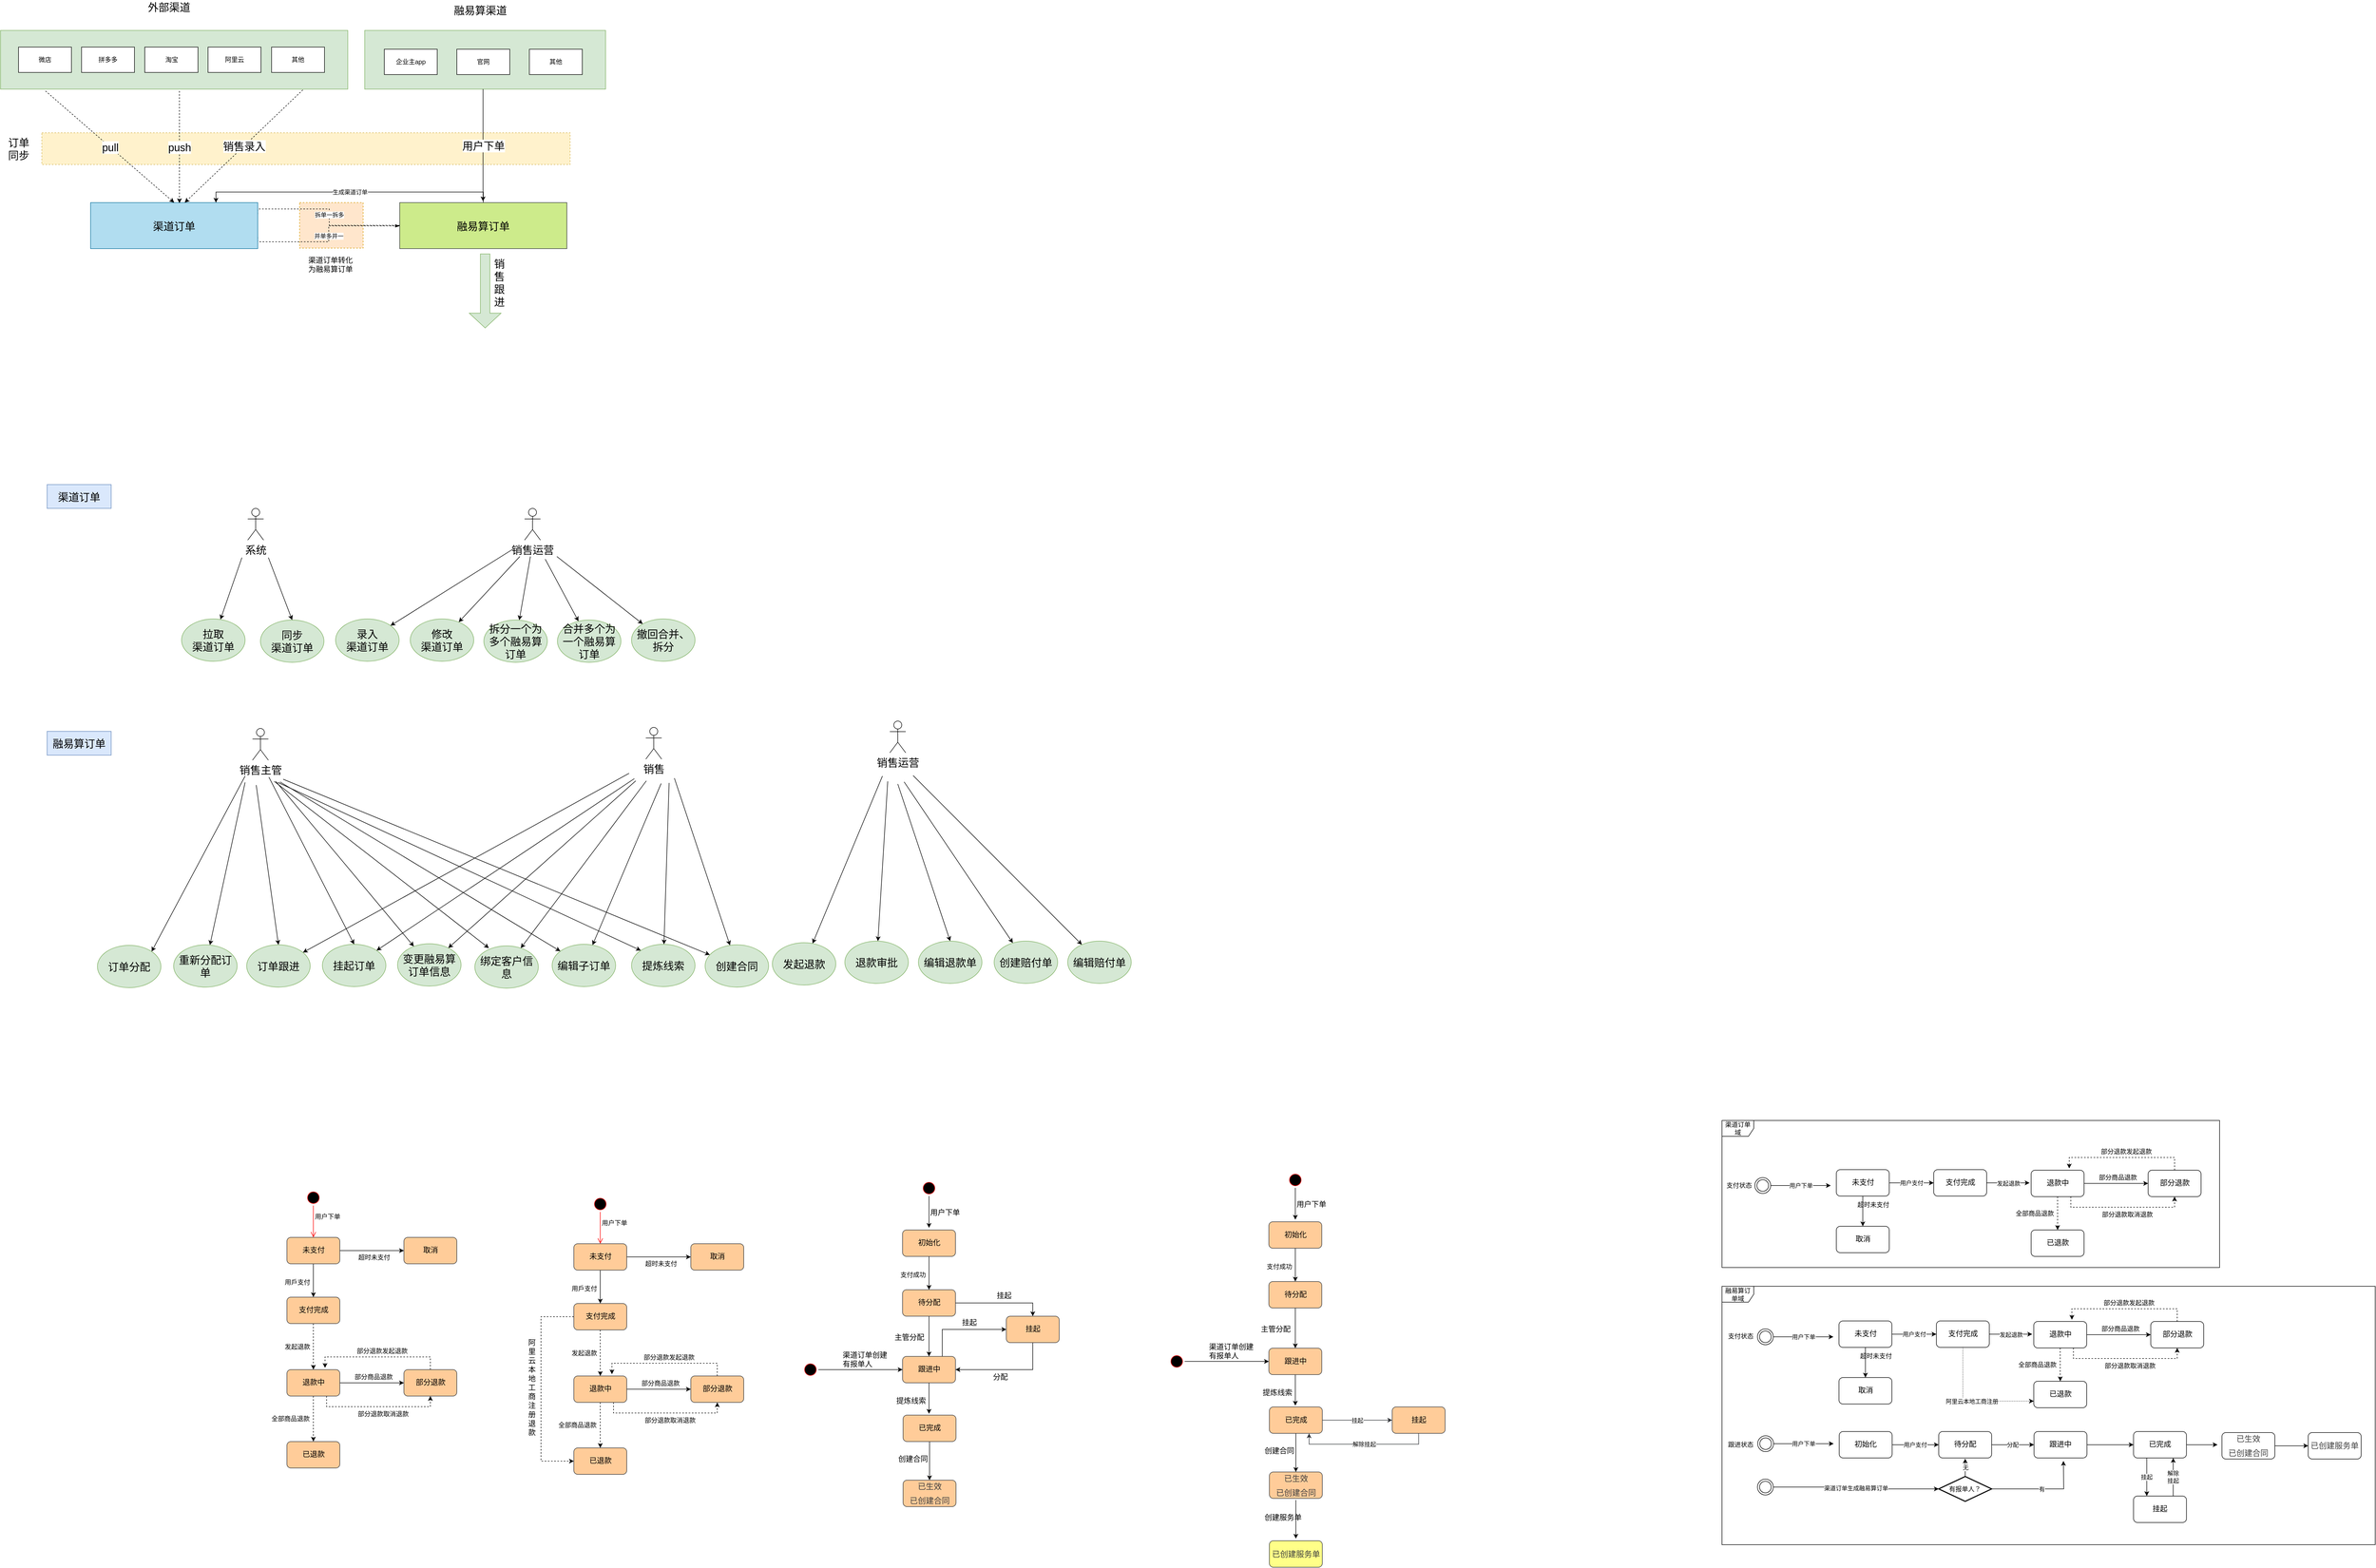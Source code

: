 <mxfile version="14.2.9" type="github">
  <diagram id="Wc-KlJpiXTT7ANUVL1O2" name="第 1 页">
    <mxGraphModel dx="2435" dy="1025" grid="0" gridSize="10" guides="1" tooltips="1" connect="1" arrows="1" fold="1" page="0" pageScale="1" pageWidth="827" pageHeight="1169" math="0" shadow="0">
      <root>
        <mxCell id="0" />
        <mxCell id="1" parent="0" />
        <mxCell id="URw_SgKUcCVv19KRKVcu-100" value="融易算订单域" style="shape=umlFrame;whiteSpace=wrap;html=1;" vertex="1" parent="1">
          <mxGeometry x="2850" y="2486.5" width="1234" height="488.5" as="geometry" />
        </mxCell>
        <mxCell id="DArMAvbHiKXC-84_z5ol-40" value="" style="rounded=0;whiteSpace=wrap;html=1;dashed=1;fillColor=#ffe6cc;strokeColor=#d79b00;" parent="1" vertex="1">
          <mxGeometry x="163" y="438" width="120" height="86" as="geometry" />
        </mxCell>
        <mxCell id="DArMAvbHiKXC-84_z5ol-33" value="" style="rounded=0;whiteSpace=wrap;html=1;dashed=1;fillColor=#fff2cc;strokeColor=#d6b656;" parent="1" vertex="1">
          <mxGeometry x="-323.99" y="306" width="997.99" height="60" as="geometry" />
        </mxCell>
        <mxCell id="DArMAvbHiKXC-84_z5ol-8" value="" style="rounded=0;whiteSpace=wrap;html=1;fillColor=#d5e8d4;strokeColor=#82b366;" parent="1" vertex="1">
          <mxGeometry x="-402" y="112.5" width="656" height="111" as="geometry" />
        </mxCell>
        <mxCell id="DArMAvbHiKXC-84_z5ol-1" value="微店" style="rounded=0;whiteSpace=wrap;html=1;" parent="1" vertex="1">
          <mxGeometry x="-368" y="144" width="100" height="48" as="geometry" />
        </mxCell>
        <mxCell id="DArMAvbHiKXC-84_z5ol-2" value="拼多多" style="rounded=0;whiteSpace=wrap;html=1;" parent="1" vertex="1">
          <mxGeometry x="-249" y="144" width="100" height="48" as="geometry" />
        </mxCell>
        <mxCell id="DArMAvbHiKXC-84_z5ol-3" value="淘宝" style="rounded=0;whiteSpace=wrap;html=1;" parent="1" vertex="1">
          <mxGeometry x="-129.5" y="144" width="100.5" height="48" as="geometry" />
        </mxCell>
        <mxCell id="DArMAvbHiKXC-84_z5ol-6" value="阿里云" style="rounded=0;whiteSpace=wrap;html=1;" parent="1" vertex="1">
          <mxGeometry x="-10" y="144" width="100" height="48" as="geometry" />
        </mxCell>
        <mxCell id="DArMAvbHiKXC-84_z5ol-7" value="其他" style="rounded=0;whiteSpace=wrap;html=1;" parent="1" vertex="1">
          <mxGeometry x="110" y="144" width="100" height="48" as="geometry" />
        </mxCell>
        <mxCell id="DArMAvbHiKXC-84_z5ol-9" value="&lt;font style=&quot;font-size: 20px&quot;&gt;外部渠道&lt;/font&gt;" style="text;html=1;align=center;verticalAlign=middle;resizable=0;points=[];autosize=1;" parent="1" vertex="1">
          <mxGeometry x="-129" y="57" width="90" height="21" as="geometry" />
        </mxCell>
        <mxCell id="DArMAvbHiKXC-84_z5ol-12" value="" style="rounded=0;whiteSpace=wrap;html=1;fillColor=#d5e8d4;strokeColor=#82b366;" parent="1" vertex="1">
          <mxGeometry x="286" y="112.5" width="455" height="111" as="geometry" />
        </mxCell>
        <mxCell id="DArMAvbHiKXC-84_z5ol-13" value="企业主app" style="rounded=0;whiteSpace=wrap;html=1;" parent="1" vertex="1">
          <mxGeometry x="323" y="148" width="100" height="48" as="geometry" />
        </mxCell>
        <mxCell id="DArMAvbHiKXC-84_z5ol-14" value="官网" style="rounded=0;whiteSpace=wrap;html=1;" parent="1" vertex="1">
          <mxGeometry x="460" y="148" width="100" height="48" as="geometry" />
        </mxCell>
        <mxCell id="DArMAvbHiKXC-84_z5ol-15" value="其他" style="rounded=0;whiteSpace=wrap;html=1;" parent="1" vertex="1">
          <mxGeometry x="597" y="148" width="100" height="48" as="geometry" />
        </mxCell>
        <mxCell id="DArMAvbHiKXC-84_z5ol-16" value="&lt;font style=&quot;font-size: 20px&quot;&gt;融易算渠道&lt;/font&gt;" style="text;html=1;align=center;verticalAlign=middle;resizable=0;points=[];autosize=1;" parent="1" vertex="1">
          <mxGeometry x="449" y="63" width="110" height="21" as="geometry" />
        </mxCell>
        <mxCell id="DArMAvbHiKXC-84_z5ol-36" value="拆单一拆多" style="edgeStyle=orthogonalEdgeStyle;rounded=0;orthogonalLoop=1;jettySize=auto;html=1;exitX=1;exitY=0.25;exitDx=0;exitDy=0;dashed=1;endArrow=none;endFill=0;" parent="1" source="DArMAvbHiKXC-84_z5ol-17" edge="1">
          <mxGeometry relative="1" as="geometry">
            <mxPoint x="354" y="481" as="targetPoint" />
            <Array as="points">
              <mxPoint x="84" y="450" />
              <mxPoint x="219" y="450" />
              <mxPoint x="219" y="481" />
            </Array>
          </mxGeometry>
        </mxCell>
        <mxCell id="DArMAvbHiKXC-84_z5ol-39" value="并单多并一" style="edgeStyle=orthogonalEdgeStyle;rounded=0;orthogonalLoop=1;jettySize=auto;html=1;exitX=1;exitY=0.75;exitDx=0;exitDy=0;dashed=1;endArrow=blockThin;endFill=1;" parent="1" source="DArMAvbHiKXC-84_z5ol-17" target="DArMAvbHiKXC-84_z5ol-18" edge="1">
          <mxGeometry relative="1" as="geometry">
            <Array as="points">
              <mxPoint x="84" y="512" />
              <mxPoint x="218" y="512" />
              <mxPoint x="218" y="482" />
            </Array>
          </mxGeometry>
        </mxCell>
        <mxCell id="DArMAvbHiKXC-84_z5ol-17" value="&lt;font style=&quot;font-size: 20px&quot;&gt;渠道订单&lt;/font&gt;" style="rounded=0;whiteSpace=wrap;html=1;fillColor=#b1ddf0;strokeColor=#10739e;" parent="1" vertex="1">
          <mxGeometry x="-231.86" y="438" width="315.75" height="87" as="geometry" />
        </mxCell>
        <mxCell id="KCC00tiMmGGxVq4-jWES-1" value="生成渠道订单" style="edgeStyle=orthogonalEdgeStyle;rounded=0;orthogonalLoop=1;jettySize=auto;html=1;entryX=0.75;entryY=0;entryDx=0;entryDy=0;" parent="1" source="DArMAvbHiKXC-84_z5ol-18" target="DArMAvbHiKXC-84_z5ol-17" edge="1">
          <mxGeometry relative="1" as="geometry">
            <Array as="points">
              <mxPoint x="510" y="418" />
              <mxPoint x="5" y="418" />
            </Array>
          </mxGeometry>
        </mxCell>
        <mxCell id="DArMAvbHiKXC-84_z5ol-18" value="&lt;font style=&quot;font-size: 20px&quot;&gt;融易算订单&lt;/font&gt;" style="rounded=0;whiteSpace=wrap;html=1;fillColor=#cdeb8b;strokeColor=#36393d;" parent="1" vertex="1">
          <mxGeometry x="352.12" y="438" width="315.75" height="87" as="geometry" />
        </mxCell>
        <mxCell id="DArMAvbHiKXC-84_z5ol-28" value="&lt;font style=&quot;font-size: 20px&quot;&gt;pull&lt;/font&gt;" style="endArrow=classic;html=1;entryX=0.5;entryY=0;entryDx=0;entryDy=0;dashed=1;" parent="1" target="DArMAvbHiKXC-84_z5ol-17" edge="1">
          <mxGeometry width="50" height="50" relative="1" as="geometry">
            <mxPoint x="-317" y="227" as="sourcePoint" />
            <mxPoint x="-261" y="232" as="targetPoint" />
          </mxGeometry>
        </mxCell>
        <mxCell id="DArMAvbHiKXC-84_z5ol-30" value="&lt;font style=&quot;font-size: 20px&quot;&gt;push&lt;/font&gt;" style="endArrow=classic;html=1;dashed=1;" parent="1" edge="1">
          <mxGeometry width="50" height="50" relative="1" as="geometry">
            <mxPoint x="-64" y="227" as="sourcePoint" />
            <mxPoint x="-64" y="439" as="targetPoint" />
          </mxGeometry>
        </mxCell>
        <mxCell id="DArMAvbHiKXC-84_z5ol-31" value="&lt;span style=&quot;font-size: 20px&quot;&gt;销售录入&lt;/span&gt;" style="endArrow=classic;html=1;dashed=1;" parent="1" edge="1">
          <mxGeometry width="50" height="50" relative="1" as="geometry">
            <mxPoint x="169" y="225" as="sourcePoint" />
            <mxPoint x="-54" y="438" as="targetPoint" />
          </mxGeometry>
        </mxCell>
        <mxCell id="DArMAvbHiKXC-84_z5ol-32" value="&lt;font style=&quot;font-size: 20px&quot;&gt;用户下单&lt;/font&gt;" style="endArrow=classic;html=1;" parent="1" edge="1">
          <mxGeometry width="50" height="50" relative="1" as="geometry">
            <mxPoint x="509.5" y="223.5" as="sourcePoint" />
            <mxPoint x="509.5" y="435.5" as="targetPoint" />
          </mxGeometry>
        </mxCell>
        <mxCell id="DArMAvbHiKXC-84_z5ol-34" value="&lt;font style=&quot;font-size: 20px&quot;&gt;订单&lt;br&gt;同步&lt;/font&gt;" style="text;html=1;align=center;verticalAlign=middle;resizable=0;points=[];autosize=1;" parent="1" vertex="1">
          <mxGeometry x="-393" y="317" width="50" height="38" as="geometry" />
        </mxCell>
        <mxCell id="DArMAvbHiKXC-84_z5ol-41" value="&lt;font style=&quot;font-size: 14px&quot;&gt;渠道订单转化&lt;br&gt;为融易算订单&lt;/font&gt;" style="text;html=1;align=center;verticalAlign=middle;resizable=0;points=[];autosize=1;" parent="1" vertex="1">
          <mxGeometry x="174" y="538" width="94" height="34" as="geometry" />
        </mxCell>
        <mxCell id="DArMAvbHiKXC-84_z5ol-53" value="" style="shape=singleArrow;direction=south;whiteSpace=wrap;html=1;fillColor=#d5e8d4;strokeColor=#82b366;" parent="1" vertex="1">
          <mxGeometry x="483.5" y="535" width="60" height="140" as="geometry" />
        </mxCell>
        <mxCell id="DArMAvbHiKXC-84_z5ol-54" value="&lt;span style=&quot;font-size: 20px&quot;&gt;销&lt;br&gt;售&lt;br&gt;跟&lt;br&gt;进&lt;/span&gt;" style="text;html=1;align=center;verticalAlign=middle;resizable=0;points=[];autosize=1;" parent="1" vertex="1">
          <mxGeometry x="525" y="553" width="30" height="72" as="geometry" />
        </mxCell>
        <mxCell id="DArMAvbHiKXC-84_z5ol-58" value="&lt;font style=&quot;font-size: 20px&quot;&gt;拉取&lt;br&gt;渠道订单&lt;/font&gt;" style="ellipse;whiteSpace=wrap;html=1;fillColor=#d5e8d4;strokeColor=#82b366;" parent="1" vertex="1">
          <mxGeometry x="-60" y="1225" width="120" height="80" as="geometry" />
        </mxCell>
        <mxCell id="DArMAvbHiKXC-84_z5ol-59" value="&lt;font style=&quot;font-size: 20px&quot;&gt;系统&lt;/font&gt;" style="shape=umlActor;verticalLabelPosition=bottom;verticalAlign=top;html=1;" parent="1" vertex="1">
          <mxGeometry x="65" y="1016" width="30" height="60" as="geometry" />
        </mxCell>
        <mxCell id="DArMAvbHiKXC-84_z5ol-60" value="&lt;font style=&quot;font-size: 20px&quot;&gt;同步&lt;br&gt;渠道订单&lt;/font&gt;" style="ellipse;whiteSpace=wrap;html=1;fillColor=#d5e8d4;strokeColor=#82b366;" parent="1" vertex="1">
          <mxGeometry x="89" y="1227" width="120" height="80" as="geometry" />
        </mxCell>
        <mxCell id="DArMAvbHiKXC-84_z5ol-61" value="" style="endArrow=classic;html=1;" parent="1" target="DArMAvbHiKXC-84_z5ol-58" edge="1">
          <mxGeometry width="50" height="50" relative="1" as="geometry">
            <mxPoint x="54" y="1109" as="sourcePoint" />
            <mxPoint x="-119.59" y="1242.135" as="targetPoint" />
          </mxGeometry>
        </mxCell>
        <mxCell id="DArMAvbHiKXC-84_z5ol-62" value="" style="endArrow=classic;html=1;entryX=0.5;entryY=0;entryDx=0;entryDy=0;" parent="1" target="DArMAvbHiKXC-84_z5ol-60" edge="1">
          <mxGeometry width="50" height="50" relative="1" as="geometry">
            <mxPoint x="104" y="1109" as="sourcePoint" />
            <mxPoint x="211.295" y="1245.358" as="targetPoint" />
          </mxGeometry>
        </mxCell>
        <mxCell id="DArMAvbHiKXC-84_z5ol-64" value="&lt;font style=&quot;font-size: 20px&quot;&gt;渠道订单&lt;/font&gt;" style="rounded=0;whiteSpace=wrap;html=1;fillColor=#dae8fc;strokeColor=#6c8ebf;" parent="1" vertex="1">
          <mxGeometry x="-314" y="971" width="121" height="45" as="geometry" />
        </mxCell>
        <mxCell id="DArMAvbHiKXC-84_z5ol-66" value="&lt;font style=&quot;font-size: 20px&quot;&gt;录入&lt;br&gt;渠道订单&lt;/font&gt;" style="ellipse;whiteSpace=wrap;html=1;fillColor=#d5e8d4;strokeColor=#82b366;" parent="1" vertex="1">
          <mxGeometry x="231" y="1225" width="120" height="80" as="geometry" />
        </mxCell>
        <mxCell id="DArMAvbHiKXC-84_z5ol-67" value="&lt;span style=&quot;font-size: 20px&quot;&gt;销售运营&lt;/span&gt;" style="shape=umlActor;verticalLabelPosition=bottom;verticalAlign=top;html=1;" parent="1" vertex="1">
          <mxGeometry x="588" y="1016" width="30" height="60" as="geometry" />
        </mxCell>
        <mxCell id="DArMAvbHiKXC-84_z5ol-68" value="&lt;font style=&quot;font-size: 20px&quot;&gt;修改&lt;br&gt;渠道订单&lt;/font&gt;" style="ellipse;whiteSpace=wrap;html=1;fillColor=#d5e8d4;strokeColor=#82b366;" parent="1" vertex="1">
          <mxGeometry x="372" y="1225" width="120" height="80" as="geometry" />
        </mxCell>
        <mxCell id="DArMAvbHiKXC-84_z5ol-69" value="" style="endArrow=classic;html=1;exitX=0.453;exitY=0.256;exitDx=0;exitDy=0;exitPerimeter=0;" parent="1" target="DArMAvbHiKXC-84_z5ol-66" edge="1">
          <mxGeometry width="50" height="50" relative="1" as="geometry">
            <mxPoint x="566.34" y="1092.864" as="sourcePoint" />
            <mxPoint x="611" y="1106" as="targetPoint" />
          </mxGeometry>
        </mxCell>
        <mxCell id="DArMAvbHiKXC-84_z5ol-70" value="" style="endArrow=classic;html=1;" parent="1" target="DArMAvbHiKXC-84_z5ol-68" edge="1">
          <mxGeometry width="50" height="50" relative="1" as="geometry">
            <mxPoint x="579" y="1107" as="sourcePoint" />
            <mxPoint x="466.277" y="1246.373" as="targetPoint" />
          </mxGeometry>
        </mxCell>
        <mxCell id="DArMAvbHiKXC-84_z5ol-72" value="&lt;span style=&quot;font-size: 20px&quot;&gt;拆分一个为多个融易算订单&lt;/span&gt;" style="ellipse;whiteSpace=wrap;html=1;fillColor=#d5e8d4;strokeColor=#82b366;" parent="1" vertex="1">
          <mxGeometry x="511" y="1227" width="120" height="80" as="geometry" />
        </mxCell>
        <mxCell id="DArMAvbHiKXC-84_z5ol-73" value="&lt;span style=&quot;font-size: 20px&quot;&gt;合并多个为&lt;br&gt;一个融易算订单&lt;/span&gt;" style="ellipse;whiteSpace=wrap;html=1;fillColor=#d5e8d4;strokeColor=#82b366;" parent="1" vertex="1">
          <mxGeometry x="650" y="1227" width="120" height="80" as="geometry" />
        </mxCell>
        <mxCell id="DArMAvbHiKXC-84_z5ol-75" value="&lt;span style=&quot;font-size: 20px&quot;&gt;撤回合并、拆分&lt;/span&gt;" style="ellipse;whiteSpace=wrap;html=1;fillColor=#d5e8d4;strokeColor=#82b366;" parent="1" vertex="1">
          <mxGeometry x="790" y="1225" width="120" height="80" as="geometry" />
        </mxCell>
        <mxCell id="DArMAvbHiKXC-84_z5ol-76" value="" style="endArrow=classic;html=1;" parent="1" target="DArMAvbHiKXC-84_z5ol-72" edge="1">
          <mxGeometry width="50" height="50" relative="1" as="geometry">
            <mxPoint x="599" y="1107" as="sourcePoint" />
            <mxPoint x="523.728" y="1246.786" as="targetPoint" />
          </mxGeometry>
        </mxCell>
        <mxCell id="DArMAvbHiKXC-84_z5ol-77" value="" style="endArrow=classic;html=1;" parent="1" target="DArMAvbHiKXC-84_z5ol-73" edge="1">
          <mxGeometry width="50" height="50" relative="1" as="geometry">
            <mxPoint x="627" y="1112" as="sourcePoint" />
            <mxPoint x="533.728" y="1256.786" as="targetPoint" />
          </mxGeometry>
        </mxCell>
        <mxCell id="DArMAvbHiKXC-84_z5ol-78" value="" style="endArrow=classic;html=1;" parent="1" target="DArMAvbHiKXC-84_z5ol-75" edge="1">
          <mxGeometry width="50" height="50" relative="1" as="geometry">
            <mxPoint x="649" y="1107" as="sourcePoint" />
            <mxPoint x="543.728" y="1266.786" as="targetPoint" />
          </mxGeometry>
        </mxCell>
        <mxCell id="Rq0zYVGZ0-2ekg4DxV7x-1" value="&lt;font style=&quot;font-size: 20px&quot;&gt;融易算订单&lt;/font&gt;" style="rounded=0;whiteSpace=wrap;html=1;fillColor=#dae8fc;strokeColor=#6c8ebf;" parent="1" vertex="1">
          <mxGeometry x="-314" y="1437.5" width="121" height="45" as="geometry" />
        </mxCell>
        <mxCell id="Rq0zYVGZ0-2ekg4DxV7x-2" value="&lt;font style=&quot;font-size: 20px&quot;&gt;订单跟进&lt;/font&gt;" style="ellipse;whiteSpace=wrap;html=1;fillColor=#d5e8d4;strokeColor=#82b366;" parent="1" vertex="1">
          <mxGeometry x="63" y="1841" width="120" height="80" as="geometry" />
        </mxCell>
        <mxCell id="Rq0zYVGZ0-2ekg4DxV7x-3" value="&lt;span style=&quot;font-size: 20px&quot;&gt;销售&lt;/span&gt;" style="shape=umlActor;verticalLabelPosition=bottom;verticalAlign=top;html=1;" parent="1" vertex="1">
          <mxGeometry x="817" y="1430" width="30" height="60" as="geometry" />
        </mxCell>
        <mxCell id="Rq0zYVGZ0-2ekg4DxV7x-4" value="&lt;span style=&quot;font-size: 20px&quot;&gt;变更融易算订单信息&lt;/span&gt;" style="ellipse;whiteSpace=wrap;html=1;fillColor=#d5e8d4;strokeColor=#82b366;" parent="1" vertex="1">
          <mxGeometry x="348" y="1839" width="120" height="80" as="geometry" />
        </mxCell>
        <mxCell id="Rq0zYVGZ0-2ekg4DxV7x-5" value="" style="endArrow=classic;html=1;exitX=0.453;exitY=0.256;exitDx=0;exitDy=0;exitPerimeter=0;" parent="1" target="Rq0zYVGZ0-2ekg4DxV7x-2" edge="1">
          <mxGeometry width="50" height="50" relative="1" as="geometry">
            <mxPoint x="785.34" y="1516.864" as="sourcePoint" />
            <mxPoint x="830" y="1530" as="targetPoint" />
          </mxGeometry>
        </mxCell>
        <mxCell id="Rq0zYVGZ0-2ekg4DxV7x-6" value="" style="endArrow=classic;html=1;" parent="1" target="Rq0zYVGZ0-2ekg4DxV7x-4" edge="1">
          <mxGeometry width="50" height="50" relative="1" as="geometry">
            <mxPoint x="798" y="1531" as="sourcePoint" />
            <mxPoint x="685.277" y="1670.373" as="targetPoint" />
          </mxGeometry>
        </mxCell>
        <mxCell id="Rq0zYVGZ0-2ekg4DxV7x-7" value="&lt;span style=&quot;font-size: 20px&quot;&gt;绑定客户信息&lt;/span&gt;" style="ellipse;whiteSpace=wrap;html=1;fillColor=#d5e8d4;strokeColor=#82b366;" parent="1" vertex="1">
          <mxGeometry x="494" y="1843" width="120" height="80" as="geometry" />
        </mxCell>
        <mxCell id="Rq0zYVGZ0-2ekg4DxV7x-8" value="&lt;span style=&quot;font-size: 20px&quot;&gt;编辑子订单&lt;/span&gt;" style="ellipse;whiteSpace=wrap;html=1;fillColor=#d5e8d4;strokeColor=#82b366;" parent="1" vertex="1">
          <mxGeometry x="640" y="1840" width="120" height="80" as="geometry" />
        </mxCell>
        <mxCell id="Rq0zYVGZ0-2ekg4DxV7x-9" value="&lt;span style=&quot;font-size: 20px&quot;&gt;提炼线索&lt;/span&gt;" style="ellipse;whiteSpace=wrap;html=1;fillColor=#d5e8d4;strokeColor=#82b366;" parent="1" vertex="1">
          <mxGeometry x="790" y="1840" width="120" height="80" as="geometry" />
        </mxCell>
        <mxCell id="Rq0zYVGZ0-2ekg4DxV7x-10" value="" style="endArrow=classic;html=1;" parent="1" target="Rq0zYVGZ0-2ekg4DxV7x-7" edge="1">
          <mxGeometry width="50" height="50" relative="1" as="geometry">
            <mxPoint x="818" y="1531" as="sourcePoint" />
            <mxPoint x="742.728" y="1670.786" as="targetPoint" />
          </mxGeometry>
        </mxCell>
        <mxCell id="Rq0zYVGZ0-2ekg4DxV7x-11" value="" style="endArrow=classic;html=1;" parent="1" target="Rq0zYVGZ0-2ekg4DxV7x-8" edge="1">
          <mxGeometry width="50" height="50" relative="1" as="geometry">
            <mxPoint x="846" y="1536" as="sourcePoint" />
            <mxPoint x="752.728" y="1680.786" as="targetPoint" />
          </mxGeometry>
        </mxCell>
        <mxCell id="Rq0zYVGZ0-2ekg4DxV7x-12" value="" style="endArrow=classic;html=1;" parent="1" target="Rq0zYVGZ0-2ekg4DxV7x-9" edge="1">
          <mxGeometry width="50" height="50" relative="1" as="geometry">
            <mxPoint x="861" y="1535" as="sourcePoint" />
            <mxPoint x="762.728" y="1690.786" as="targetPoint" />
          </mxGeometry>
        </mxCell>
        <mxCell id="Rq0zYVGZ0-2ekg4DxV7x-13" value="&lt;span style=&quot;font-size: 20px&quot;&gt;创建合同&lt;/span&gt;" style="ellipse;whiteSpace=wrap;html=1;fillColor=#d5e8d4;strokeColor=#82b366;" parent="1" vertex="1">
          <mxGeometry x="929" y="1841" width="120" height="80" as="geometry" />
        </mxCell>
        <mxCell id="Rq0zYVGZ0-2ekg4DxV7x-14" value="" style="endArrow=classic;html=1;" parent="1" target="Rq0zYVGZ0-2ekg4DxV7x-13" edge="1">
          <mxGeometry width="50" height="50" relative="1" as="geometry">
            <mxPoint x="871" y="1526" as="sourcePoint" />
            <mxPoint x="938.371" y="1682.977" as="targetPoint" />
          </mxGeometry>
        </mxCell>
        <mxCell id="Rq0zYVGZ0-2ekg4DxV7x-16" value="&lt;font style=&quot;font-size: 20px&quot;&gt;订单分配&lt;/font&gt;" style="ellipse;whiteSpace=wrap;html=1;fillColor=#d5e8d4;strokeColor=#82b366;" parent="1" vertex="1">
          <mxGeometry x="-219" y="1842" width="120" height="80" as="geometry" />
        </mxCell>
        <mxCell id="Rq0zYVGZ0-2ekg4DxV7x-17" value="&lt;font style=&quot;font-size: 20px&quot;&gt;重新分配订单&lt;/font&gt;" style="ellipse;whiteSpace=wrap;html=1;fillColor=#d5e8d4;strokeColor=#82b366;" parent="1" vertex="1">
          <mxGeometry x="-75" y="1841" width="120" height="80" as="geometry" />
        </mxCell>
        <mxCell id="Rq0zYVGZ0-2ekg4DxV7x-18" value="&lt;span style=&quot;font-size: 20px&quot;&gt;挂起&lt;/span&gt;&lt;span style=&quot;font-size: 20px&quot;&gt;订单&lt;/span&gt;" style="ellipse;whiteSpace=wrap;html=1;fillColor=#d5e8d4;strokeColor=#82b366;" parent="1" vertex="1">
          <mxGeometry x="206" y="1840" width="120" height="80" as="geometry" />
        </mxCell>
        <mxCell id="Rq0zYVGZ0-2ekg4DxV7x-19" value="" style="endArrow=classic;html=1;exitX=0.453;exitY=0.256;exitDx=0;exitDy=0;exitPerimeter=0;" parent="1" target="Rq0zYVGZ0-2ekg4DxV7x-18" edge="1">
          <mxGeometry width="50" height="50" relative="1" as="geometry">
            <mxPoint x="795.34" y="1526.864" as="sourcePoint" />
            <mxPoint x="335" y="1678" as="targetPoint" />
          </mxGeometry>
        </mxCell>
        <mxCell id="Rq0zYVGZ0-2ekg4DxV7x-21" value="" style="endArrow=classic;html=1;" parent="1" target="Rq0zYVGZ0-2ekg4DxV7x-17" edge="1">
          <mxGeometry width="50" height="50" relative="1" as="geometry">
            <mxPoint x="60" y="1534" as="sourcePoint" />
            <mxPoint x="247.96" y="1671.001" as="targetPoint" />
          </mxGeometry>
        </mxCell>
        <mxCell id="Rq0zYVGZ0-2ekg4DxV7x-22" value="" style="endArrow=classic;html=1;entryX=1;entryY=0;entryDx=0;entryDy=0;" parent="1" target="Rq0zYVGZ0-2ekg4DxV7x-16" edge="1">
          <mxGeometry width="50" height="50" relative="1" as="geometry">
            <mxPoint x="60" y="1522" as="sourcePoint" />
            <mxPoint x="63.96" y="1658.72" as="targetPoint" />
          </mxGeometry>
        </mxCell>
        <mxCell id="Rq0zYVGZ0-2ekg4DxV7x-23" value="&lt;span style=&quot;font-size: 20px&quot;&gt;销售主管&lt;/span&gt;" style="shape=umlActor;verticalLabelPosition=bottom;verticalAlign=top;html=1;" parent="1" vertex="1">
          <mxGeometry x="74" y="1432" width="30" height="60" as="geometry" />
        </mxCell>
        <mxCell id="Rq0zYVGZ0-2ekg4DxV7x-27" value="" style="endArrow=classic;html=1;entryX=0.5;entryY=0;entryDx=0;entryDy=0;" parent="1" target="Rq0zYVGZ0-2ekg4DxV7x-2" edge="1">
          <mxGeometry width="50" height="50" relative="1" as="geometry">
            <mxPoint x="81" y="1539" as="sourcePoint" />
            <mxPoint x="215.674" y="1793.104" as="targetPoint" />
          </mxGeometry>
        </mxCell>
        <mxCell id="Rq0zYVGZ0-2ekg4DxV7x-28" value="" style="endArrow=classic;html=1;entryX=0.5;entryY=0;entryDx=0;entryDy=0;" parent="1" target="Rq0zYVGZ0-2ekg4DxV7x-18" edge="1">
          <mxGeometry width="50" height="50" relative="1" as="geometry">
            <mxPoint x="105" y="1524" as="sourcePoint" />
            <mxPoint x="335.6" y="1800.68" as="targetPoint" />
          </mxGeometry>
        </mxCell>
        <mxCell id="Rq0zYVGZ0-2ekg4DxV7x-29" value="" style="endArrow=classic;html=1;" parent="1" target="Rq0zYVGZ0-2ekg4DxV7x-4" edge="1">
          <mxGeometry width="50" height="50" relative="1" as="geometry">
            <mxPoint x="118" y="1532" as="sourcePoint" />
            <mxPoint x="463.6" y="1801.68" as="targetPoint" />
          </mxGeometry>
        </mxCell>
        <mxCell id="Rq0zYVGZ0-2ekg4DxV7x-30" value="" style="endArrow=classic;html=1;entryX=0.221;entryY=0.053;entryDx=0;entryDy=0;entryPerimeter=0;" parent="1" target="Rq0zYVGZ0-2ekg4DxV7x-7" edge="1">
          <mxGeometry width="50" height="50" relative="1" as="geometry">
            <mxPoint x="115" y="1532" as="sourcePoint" />
            <mxPoint x="624.806" y="1802.302" as="targetPoint" />
          </mxGeometry>
        </mxCell>
        <mxCell id="Rq0zYVGZ0-2ekg4DxV7x-31" value="" style="endArrow=classic;html=1;" parent="1" target="Rq0zYVGZ0-2ekg4DxV7x-8" edge="1">
          <mxGeometry width="50" height="50" relative="1" as="geometry">
            <mxPoint x="126" y="1533" as="sourcePoint" />
            <mxPoint x="756.52" y="1803.24" as="targetPoint" />
          </mxGeometry>
        </mxCell>
        <mxCell id="Rq0zYVGZ0-2ekg4DxV7x-32" value="" style="endArrow=classic;html=1;entryX=0;entryY=0;entryDx=0;entryDy=0;" parent="1" target="Rq0zYVGZ0-2ekg4DxV7x-9" edge="1">
          <mxGeometry width="50" height="50" relative="1" as="geometry">
            <mxPoint x="122" y="1534" as="sourcePoint" />
            <mxPoint x="923.606" y="1799.29" as="targetPoint" />
          </mxGeometry>
        </mxCell>
        <mxCell id="Rq0zYVGZ0-2ekg4DxV7x-33" value="" style="endArrow=classic;html=1;" parent="1" target="Rq0zYVGZ0-2ekg4DxV7x-13" edge="1">
          <mxGeometry width="50" height="50" relative="1" as="geometry">
            <mxPoint x="132" y="1528" as="sourcePoint" />
            <mxPoint x="1052.306" y="1805.29" as="targetPoint" />
          </mxGeometry>
        </mxCell>
        <mxCell id="Rq0zYVGZ0-2ekg4DxV7x-35" value="&lt;span style=&quot;font-size: 20px&quot;&gt;销售运营&lt;/span&gt;" style="shape=umlActor;verticalLabelPosition=bottom;verticalAlign=top;html=1;" parent="1" vertex="1">
          <mxGeometry x="1278" y="1418" width="30" height="60" as="geometry" />
        </mxCell>
        <mxCell id="Rq0zYVGZ0-2ekg4DxV7x-36" value="&lt;span style=&quot;font-size: 20px&quot;&gt;发起退款&lt;/span&gt;" style="ellipse;whiteSpace=wrap;html=1;fillColor=#d5e8d4;strokeColor=#82b366;" parent="1" vertex="1">
          <mxGeometry x="1056" y="1837" width="120" height="80" as="geometry" />
        </mxCell>
        <mxCell id="Rq0zYVGZ0-2ekg4DxV7x-37" value="&lt;span style=&quot;font-size: 20px&quot;&gt;退款审批&lt;/span&gt;" style="ellipse;whiteSpace=wrap;html=1;fillColor=#d5e8d4;strokeColor=#82b366;" parent="1" vertex="1">
          <mxGeometry x="1193" y="1834" width="120" height="80" as="geometry" />
        </mxCell>
        <mxCell id="Rq0zYVGZ0-2ekg4DxV7x-38" value="&lt;span style=&quot;font-size: 20px&quot;&gt;编辑退款单&lt;/span&gt;" style="ellipse;whiteSpace=wrap;html=1;fillColor=#d5e8d4;strokeColor=#82b366;" parent="1" vertex="1">
          <mxGeometry x="1332" y="1834" width="120" height="80" as="geometry" />
        </mxCell>
        <mxCell id="Rq0zYVGZ0-2ekg4DxV7x-39" value="&lt;span style=&quot;font-size: 20px&quot;&gt;创建赔付单&lt;/span&gt;" style="ellipse;whiteSpace=wrap;html=1;fillColor=#d5e8d4;strokeColor=#82b366;" parent="1" vertex="1">
          <mxGeometry x="1475" y="1834" width="120" height="80" as="geometry" />
        </mxCell>
        <mxCell id="Rq0zYVGZ0-2ekg4DxV7x-40" value="&lt;span style=&quot;font-size: 20px&quot;&gt;编辑赔付单&lt;/span&gt;" style="ellipse;whiteSpace=wrap;html=1;fillColor=#d5e8d4;strokeColor=#82b366;" parent="1" vertex="1">
          <mxGeometry x="1614" y="1834" width="120" height="80" as="geometry" />
        </mxCell>
        <mxCell id="Rq0zYVGZ0-2ekg4DxV7x-46" value="" style="endArrow=classic;html=1;" parent="1" target="Rq0zYVGZ0-2ekg4DxV7x-36" edge="1">
          <mxGeometry width="50" height="50" relative="1" as="geometry">
            <mxPoint x="1264" y="1522" as="sourcePoint" />
            <mxPoint x="1203.026" y="1859.003" as="targetPoint" />
          </mxGeometry>
        </mxCell>
        <mxCell id="Rq0zYVGZ0-2ekg4DxV7x-48" value="" style="endArrow=classic;html=1;" parent="1" target="Rq0zYVGZ0-2ekg4DxV7x-37" edge="1">
          <mxGeometry width="50" height="50" relative="1" as="geometry">
            <mxPoint x="1274" y="1532" as="sourcePoint" />
            <mxPoint x="1221.216" y="1869.215" as="targetPoint" />
          </mxGeometry>
        </mxCell>
        <mxCell id="Rq0zYVGZ0-2ekg4DxV7x-49" value="" style="endArrow=classic;html=1;entryX=0.5;entryY=0;entryDx=0;entryDy=0;" parent="1" target="Rq0zYVGZ0-2ekg4DxV7x-38" edge="1">
          <mxGeometry width="50" height="50" relative="1" as="geometry">
            <mxPoint x="1293" y="1537" as="sourcePoint" />
            <mxPoint x="1231.216" y="1879.215" as="targetPoint" />
          </mxGeometry>
        </mxCell>
        <mxCell id="Rq0zYVGZ0-2ekg4DxV7x-50" value="" style="endArrow=classic;html=1;" parent="1" target="Rq0zYVGZ0-2ekg4DxV7x-39" edge="1">
          <mxGeometry width="50" height="50" relative="1" as="geometry">
            <mxPoint x="1305" y="1533" as="sourcePoint" />
            <mxPoint x="1241.216" y="1889.215" as="targetPoint" />
          </mxGeometry>
        </mxCell>
        <mxCell id="Rq0zYVGZ0-2ekg4DxV7x-51" value="" style="endArrow=classic;html=1;" parent="1" target="Rq0zYVGZ0-2ekg4DxV7x-40" edge="1">
          <mxGeometry width="50" height="50" relative="1" as="geometry">
            <mxPoint x="1322" y="1521" as="sourcePoint" />
            <mxPoint x="1251.216" y="1899.215" as="targetPoint" />
          </mxGeometry>
        </mxCell>
        <mxCell id="Rq0zYVGZ0-2ekg4DxV7x-61" value="用戶支付" style="edgeStyle=orthogonalEdgeStyle;rounded=0;orthogonalLoop=1;jettySize=auto;html=0;shadow=0;labelBackgroundColor=none;fontFamily=Tahoma;align=left;fontSize=12;" parent="1" source="Rq0zYVGZ0-2ekg4DxV7x-55" target="Rq0zYVGZ0-2ekg4DxV7x-56" edge="1">
          <mxGeometry x="0.079" y="-56" relative="1" as="geometry">
            <mxPoint as="offset" />
          </mxGeometry>
        </mxCell>
        <mxCell id="Rq0zYVGZ0-2ekg4DxV7x-62" value="超时未支付" style="edgeStyle=orthogonalEdgeStyle;rounded=0;orthogonalLoop=1;jettySize=auto;html=0;shadow=0;labelBackgroundColor=none;fontFamily=Tahoma;fontSize=12;align=left;" parent="1" source="Rq0zYVGZ0-2ekg4DxV7x-55" target="Rq0zYVGZ0-2ekg4DxV7x-57" edge="1">
          <mxGeometry x="-0.452" y="-12" relative="1" as="geometry">
            <mxPoint as="offset" />
          </mxGeometry>
        </mxCell>
        <mxCell id="Rq0zYVGZ0-2ekg4DxV7x-55" value="&lt;font style=&quot;font-size: 14px;&quot;&gt;未支付&lt;/font&gt;" style="html=1;rounded=1;shadow=0;labelBackgroundColor=none;sketch=0;fillColor=#ffcc99;fontFamily=Tahoma;align=center;strokeColor=#36393d;fontSize=14;" parent="1" vertex="1">
          <mxGeometry x="139" y="2394" width="100" height="50" as="geometry" />
        </mxCell>
        <mxCell id="Rq0zYVGZ0-2ekg4DxV7x-63" value="发起退款" style="edgeStyle=orthogonalEdgeStyle;rounded=0;orthogonalLoop=1;jettySize=auto;html=0;shadow=0;labelBackgroundColor=none;fontFamily=Tahoma;fontSize=12;align=left;dashed=1;" parent="1" source="Rq0zYVGZ0-2ekg4DxV7x-56" target="Rq0zYVGZ0-2ekg4DxV7x-58" edge="1">
          <mxGeometry x="-0.011" y="-56" relative="1" as="geometry">
            <mxPoint as="offset" />
          </mxGeometry>
        </mxCell>
        <mxCell id="Rq0zYVGZ0-2ekg4DxV7x-56" value="&lt;font style=&quot;font-size: 14px;&quot;&gt;支付完成&lt;/font&gt;" style="html=1;rounded=1;shadow=0;labelBackgroundColor=none;sketch=0;fillColor=#ffcc99;fontFamily=Tahoma;align=center;strokeColor=#36393d;fontSize=14;" parent="1" vertex="1">
          <mxGeometry x="139" y="2507" width="100" height="50" as="geometry" />
        </mxCell>
        <mxCell id="Rq0zYVGZ0-2ekg4DxV7x-57" value="&lt;font style=&quot;font-size: 14px;&quot;&gt;取消&lt;/font&gt;" style="html=1;rounded=1;shadow=0;labelBackgroundColor=none;sketch=0;fillColor=#ffcc99;fontFamily=Tahoma;align=center;strokeColor=#36393d;fontSize=14;" parent="1" vertex="1">
          <mxGeometry x="360" y="2394" width="100" height="50" as="geometry" />
        </mxCell>
        <mxCell id="Rq0zYVGZ0-2ekg4DxV7x-64" value="部分商品退款" style="edgeStyle=orthogonalEdgeStyle;rounded=0;orthogonalLoop=1;jettySize=auto;html=0;shadow=0;labelBackgroundColor=none;fontFamily=Tahoma;fontSize=12;align=left;" parent="1" source="Rq0zYVGZ0-2ekg4DxV7x-58" target="Rq0zYVGZ0-2ekg4DxV7x-59" edge="1">
          <mxGeometry x="-0.57" y="12" relative="1" as="geometry">
            <mxPoint as="offset" />
          </mxGeometry>
        </mxCell>
        <mxCell id="Rq0zYVGZ0-2ekg4DxV7x-65" value="全部商品退款" style="edgeStyle=orthogonalEdgeStyle;rounded=0;orthogonalLoop=1;jettySize=auto;html=0;entryX=0.5;entryY=0;entryDx=0;entryDy=0;shadow=0;labelBackgroundColor=none;fontFamily=Tahoma;fontSize=12;align=left;dashed=1;" parent="1" source="Rq0zYVGZ0-2ekg4DxV7x-58" target="Rq0zYVGZ0-2ekg4DxV7x-60" edge="1">
          <mxGeometry x="-0.023" y="-81" relative="1" as="geometry">
            <mxPoint as="offset" />
          </mxGeometry>
        </mxCell>
        <mxCell id="Rq0zYVGZ0-2ekg4DxV7x-88" value="部分退款取消退款" style="edgeStyle=orthogonalEdgeStyle;rounded=0;orthogonalLoop=1;jettySize=auto;html=0;exitX=0.75;exitY=1;exitDx=0;exitDy=0;entryX=0.5;entryY=1;entryDx=0;entryDy=0;shadow=0;dashed=1;labelBackgroundColor=none;fontFamily=Tahoma;fontSize=12;align=left;" parent="1" source="Rq0zYVGZ0-2ekg4DxV7x-58" target="Rq0zYVGZ0-2ekg4DxV7x-59" edge="1">
          <mxGeometry x="-0.347" y="-13" relative="1" as="geometry">
            <mxPoint as="offset" />
          </mxGeometry>
        </mxCell>
        <mxCell id="Rq0zYVGZ0-2ekg4DxV7x-58" value="&lt;font style=&quot;font-size: 14px;&quot;&gt;退款中&lt;/font&gt;" style="html=1;rounded=1;shadow=0;labelBackgroundColor=none;sketch=0;fillColor=#ffcc99;fontFamily=Tahoma;align=center;strokeColor=#36393d;fontSize=14;" parent="1" vertex="1">
          <mxGeometry x="139" y="2644" width="100" height="50" as="geometry" />
        </mxCell>
        <mxCell id="Rq0zYVGZ0-2ekg4DxV7x-87" value="部分退款发起退款" style="edgeStyle=orthogonalEdgeStyle;rounded=0;orthogonalLoop=1;jettySize=auto;html=0;shadow=0;dashed=1;labelBackgroundColor=none;fontFamily=Tahoma;fontSize=12;align=left;fontStyle=0" parent="1" source="Rq0zYVGZ0-2ekg4DxV7x-59" edge="1">
          <mxGeometry x="0.354" y="-12" relative="1" as="geometry">
            <mxPoint x="211.007" y="2640.681" as="targetPoint" />
            <Array as="points">
              <mxPoint x="410" y="2620" />
              <mxPoint x="211" y="2620" />
            </Array>
            <mxPoint as="offset" />
          </mxGeometry>
        </mxCell>
        <mxCell id="Rq0zYVGZ0-2ekg4DxV7x-59" value="&lt;span style=&quot;font-size: 14px;&quot;&gt;部分退款&lt;/span&gt;" style="html=1;rounded=1;shadow=0;labelBackgroundColor=none;sketch=0;fillColor=#ffcc99;fontFamily=Tahoma;align=center;strokeColor=#36393d;fontSize=14;" parent="1" vertex="1">
          <mxGeometry x="360" y="2644" width="100" height="50" as="geometry" />
        </mxCell>
        <mxCell id="Rq0zYVGZ0-2ekg4DxV7x-60" value="&lt;span style=&quot;font-size: 14px;&quot;&gt;已退款&lt;/span&gt;" style="html=1;rounded=1;shadow=0;labelBackgroundColor=none;sketch=0;fillColor=#ffcc99;fontFamily=Tahoma;align=center;strokeColor=#36393d;fontSize=14;" parent="1" vertex="1">
          <mxGeometry x="139" y="2780" width="100" height="50" as="geometry" />
        </mxCell>
        <mxCell id="Rq0zYVGZ0-2ekg4DxV7x-83" value="" style="ellipse;html=1;shape=startState;fillColor=#000000;strokeColor=#ff0000;rounded=1;shadow=0;labelBackgroundColor=none;sketch=0;fontFamily=Tahoma;fontSize=12;align=center;" parent="1" vertex="1">
          <mxGeometry x="174" y="2304" width="30" height="30" as="geometry" />
        </mxCell>
        <mxCell id="Rq0zYVGZ0-2ekg4DxV7x-84" value="用户下单" style="edgeStyle=orthogonalEdgeStyle;html=1;verticalAlign=bottom;endArrow=open;endSize=8;strokeColor=#ff0000;shadow=0;labelBackgroundColor=none;fontFamily=Tahoma;fontSize=12;align=left;" parent="1" source="Rq0zYVGZ0-2ekg4DxV7x-83" edge="1">
          <mxGeometry relative="1" as="geometry">
            <mxPoint x="189" y="2394" as="targetPoint" />
          </mxGeometry>
        </mxCell>
        <mxCell id="Rq0zYVGZ0-2ekg4DxV7x-89" value="用戶支付" style="edgeStyle=orthogonalEdgeStyle;rounded=0;orthogonalLoop=1;jettySize=auto;html=0;shadow=0;labelBackgroundColor=none;fontFamily=Tahoma;align=left;fontSize=12;" parent="1" source="Rq0zYVGZ0-2ekg4DxV7x-91" target="Rq0zYVGZ0-2ekg4DxV7x-93" edge="1">
          <mxGeometry x="0.079" y="-56" relative="1" as="geometry">
            <mxPoint as="offset" />
          </mxGeometry>
        </mxCell>
        <mxCell id="Rq0zYVGZ0-2ekg4DxV7x-90" value="超时未支付" style="edgeStyle=orthogonalEdgeStyle;rounded=0;orthogonalLoop=1;jettySize=auto;html=0;shadow=0;labelBackgroundColor=none;fontFamily=Tahoma;fontSize=12;align=left;" parent="1" source="Rq0zYVGZ0-2ekg4DxV7x-91" target="Rq0zYVGZ0-2ekg4DxV7x-94" edge="1">
          <mxGeometry x="-0.452" y="-12" relative="1" as="geometry">
            <mxPoint as="offset" />
          </mxGeometry>
        </mxCell>
        <mxCell id="Rq0zYVGZ0-2ekg4DxV7x-91" value="&lt;font style=&quot;font-size: 14px;&quot;&gt;未支付&lt;/font&gt;" style="html=1;rounded=1;shadow=0;labelBackgroundColor=none;sketch=0;fillColor=#ffcc99;fontFamily=Tahoma;align=center;strokeColor=#36393d;fontSize=14;" parent="1" vertex="1">
          <mxGeometry x="681" y="2406" width="100" height="50" as="geometry" />
        </mxCell>
        <mxCell id="Rq0zYVGZ0-2ekg4DxV7x-92" value="发起退款" style="edgeStyle=orthogonalEdgeStyle;rounded=0;orthogonalLoop=1;jettySize=auto;html=0;shadow=0;labelBackgroundColor=none;fontFamily=Tahoma;fontSize=12;align=left;dashed=1;" parent="1" source="Rq0zYVGZ0-2ekg4DxV7x-93" target="Rq0zYVGZ0-2ekg4DxV7x-98" edge="1">
          <mxGeometry x="-0.011" y="-56" relative="1" as="geometry">
            <mxPoint as="offset" />
          </mxGeometry>
        </mxCell>
        <mxCell id="Rq0zYVGZ0-2ekg4DxV7x-105" value="阿&#xa;里&#xa;云&#xa;本&#xa;地&#xa;工&#xa;商&#xa;注&#xa;册&#xa;退&#xa;款" style="edgeStyle=orthogonalEdgeStyle;rounded=0;orthogonalLoop=1;jettySize=auto;html=0;exitX=0;exitY=0.5;exitDx=0;exitDy=0;entryX=0;entryY=0.5;entryDx=0;entryDy=0;shadow=0;dashed=1;labelBackgroundColor=none;fontFamily=Tahoma;fontSize=14;align=left;" parent="1" source="Rq0zYVGZ0-2ekg4DxV7x-93" target="Rq0zYVGZ0-2ekg4DxV7x-101" edge="1">
          <mxGeometry x="-0.018" y="-26" relative="1" as="geometry">
            <Array as="points">
              <mxPoint x="619" y="2544" />
              <mxPoint x="619" y="2817" />
            </Array>
            <mxPoint as="offset" />
          </mxGeometry>
        </mxCell>
        <mxCell id="Rq0zYVGZ0-2ekg4DxV7x-93" value="&lt;font style=&quot;font-size: 14px;&quot;&gt;支付完成&lt;/font&gt;" style="html=1;rounded=1;shadow=0;labelBackgroundColor=none;sketch=0;fillColor=#ffcc99;fontFamily=Tahoma;align=center;strokeColor=#36393d;fontSize=14;" parent="1" vertex="1">
          <mxGeometry x="681" y="2519" width="100" height="50" as="geometry" />
        </mxCell>
        <mxCell id="Rq0zYVGZ0-2ekg4DxV7x-94" value="&lt;font style=&quot;font-size: 14px;&quot;&gt;取消&lt;/font&gt;" style="html=1;rounded=1;shadow=0;labelBackgroundColor=none;sketch=0;fillColor=#ffcc99;fontFamily=Tahoma;align=center;strokeColor=#36393d;fontSize=14;" parent="1" vertex="1">
          <mxGeometry x="902" y="2406" width="100" height="50" as="geometry" />
        </mxCell>
        <mxCell id="Rq0zYVGZ0-2ekg4DxV7x-95" value="部分商品退款" style="edgeStyle=orthogonalEdgeStyle;rounded=0;orthogonalLoop=1;jettySize=auto;html=0;shadow=0;labelBackgroundColor=none;fontFamily=Tahoma;fontSize=12;align=left;" parent="1" source="Rq0zYVGZ0-2ekg4DxV7x-98" target="Rq0zYVGZ0-2ekg4DxV7x-100" edge="1">
          <mxGeometry x="-0.57" y="12" relative="1" as="geometry">
            <mxPoint as="offset" />
          </mxGeometry>
        </mxCell>
        <mxCell id="Rq0zYVGZ0-2ekg4DxV7x-96" value="全部商品退款" style="edgeStyle=orthogonalEdgeStyle;rounded=0;orthogonalLoop=1;jettySize=auto;html=0;entryX=0.5;entryY=0;entryDx=0;entryDy=0;shadow=0;labelBackgroundColor=none;fontFamily=Tahoma;fontSize=12;align=left;dashed=1;" parent="1" source="Rq0zYVGZ0-2ekg4DxV7x-98" target="Rq0zYVGZ0-2ekg4DxV7x-101" edge="1">
          <mxGeometry x="-0.023" y="-81" relative="1" as="geometry">
            <mxPoint as="offset" />
          </mxGeometry>
        </mxCell>
        <mxCell id="Rq0zYVGZ0-2ekg4DxV7x-97" value="部分退款取消退款" style="edgeStyle=orthogonalEdgeStyle;rounded=0;orthogonalLoop=1;jettySize=auto;html=0;exitX=0.75;exitY=1;exitDx=0;exitDy=0;entryX=0.5;entryY=1;entryDx=0;entryDy=0;shadow=0;dashed=1;labelBackgroundColor=none;fontFamily=Tahoma;fontSize=12;align=left;" parent="1" source="Rq0zYVGZ0-2ekg4DxV7x-98" target="Rq0zYVGZ0-2ekg4DxV7x-100" edge="1">
          <mxGeometry x="-0.347" y="-13" relative="1" as="geometry">
            <mxPoint as="offset" />
          </mxGeometry>
        </mxCell>
        <mxCell id="Rq0zYVGZ0-2ekg4DxV7x-98" value="&lt;font style=&quot;font-size: 14px;&quot;&gt;退款中&lt;/font&gt;" style="html=1;rounded=1;shadow=0;labelBackgroundColor=none;sketch=0;fillColor=#ffcc99;fontFamily=Tahoma;align=center;strokeColor=#36393d;fontSize=14;" parent="1" vertex="1">
          <mxGeometry x="681" y="2656" width="100" height="50" as="geometry" />
        </mxCell>
        <mxCell id="Rq0zYVGZ0-2ekg4DxV7x-99" value="部分退款发起退款" style="edgeStyle=orthogonalEdgeStyle;rounded=0;orthogonalLoop=1;jettySize=auto;html=0;shadow=0;dashed=1;labelBackgroundColor=none;fontFamily=Tahoma;fontSize=12;align=left;fontStyle=0" parent="1" source="Rq0zYVGZ0-2ekg4DxV7x-100" edge="1">
          <mxGeometry x="0.354" y="-12" relative="1" as="geometry">
            <mxPoint x="753.007" y="2652.681" as="targetPoint" />
            <Array as="points">
              <mxPoint x="952" y="2632" />
              <mxPoint x="753" y="2632" />
            </Array>
            <mxPoint as="offset" />
          </mxGeometry>
        </mxCell>
        <mxCell id="Rq0zYVGZ0-2ekg4DxV7x-100" value="&lt;span style=&quot;font-size: 14px;&quot;&gt;部分退款&lt;/span&gt;" style="html=1;rounded=1;shadow=0;labelBackgroundColor=none;sketch=0;fillColor=#ffcc99;fontFamily=Tahoma;align=center;strokeColor=#36393d;fontSize=14;" parent="1" vertex="1">
          <mxGeometry x="902" y="2656" width="100" height="50" as="geometry" />
        </mxCell>
        <mxCell id="Rq0zYVGZ0-2ekg4DxV7x-101" value="&lt;span style=&quot;font-size: 14px;&quot;&gt;已退款&lt;/span&gt;" style="html=1;rounded=1;shadow=0;labelBackgroundColor=none;sketch=0;fillColor=#ffcc99;fontFamily=Tahoma;align=center;strokeColor=#36393d;fontSize=14;" parent="1" vertex="1">
          <mxGeometry x="681" y="2792" width="100" height="50" as="geometry" />
        </mxCell>
        <mxCell id="Rq0zYVGZ0-2ekg4DxV7x-102" value="" style="ellipse;html=1;shape=startState;fillColor=#000000;strokeColor=#ff0000;rounded=1;shadow=0;labelBackgroundColor=none;sketch=0;fontFamily=Tahoma;fontSize=12;align=center;" parent="1" vertex="1">
          <mxGeometry x="716" y="2316" width="30" height="30" as="geometry" />
        </mxCell>
        <mxCell id="Rq0zYVGZ0-2ekg4DxV7x-103" value="用户下单" style="edgeStyle=orthogonalEdgeStyle;html=1;verticalAlign=bottom;endArrow=open;endSize=8;strokeColor=#ff0000;shadow=0;labelBackgroundColor=none;fontFamily=Tahoma;fontSize=12;align=left;" parent="1" source="Rq0zYVGZ0-2ekg4DxV7x-102" edge="1">
          <mxGeometry relative="1" as="geometry">
            <mxPoint x="731" y="2406" as="targetPoint" />
          </mxGeometry>
        </mxCell>
        <mxCell id="Rq0zYVGZ0-2ekg4DxV7x-107" value="支付成功" style="edgeStyle=orthogonalEdgeStyle;rounded=0;orthogonalLoop=1;jettySize=auto;html=0;shadow=0;labelBackgroundColor=none;fontFamily=Tahoma;align=left;fontSize=12;" parent="1" source="Rq0zYVGZ0-2ekg4DxV7x-109" target="Rq0zYVGZ0-2ekg4DxV7x-112" edge="1">
          <mxGeometry x="0.079" y="-56" relative="1" as="geometry">
            <mxPoint as="offset" />
          </mxGeometry>
        </mxCell>
        <mxCell id="Rq0zYVGZ0-2ekg4DxV7x-109" value="&lt;font style=&quot;font-size: 14px&quot;&gt;初始化&lt;/font&gt;" style="html=1;rounded=1;shadow=0;labelBackgroundColor=none;sketch=0;fillColor=#ffcc99;fontFamily=Tahoma;align=center;strokeColor=#36393d;fontSize=14;" parent="1" vertex="1">
          <mxGeometry x="1302" y="2380" width="100" height="50" as="geometry" />
        </mxCell>
        <mxCell id="Rq0zYVGZ0-2ekg4DxV7x-128" value="主管分配" style="edgeStyle=orthogonalEdgeStyle;rounded=0;orthogonalLoop=1;jettySize=auto;html=0;entryX=0.5;entryY=0;entryDx=0;entryDy=0;shadow=0;labelBackgroundColor=none;fontFamily=Tahoma;fontSize=14;align=left;" parent="1" source="Rq0zYVGZ0-2ekg4DxV7x-112" target="Rq0zYVGZ0-2ekg4DxV7x-124" edge="1">
          <mxGeometry x="0.026" y="-67" relative="1" as="geometry">
            <mxPoint as="offset" />
          </mxGeometry>
        </mxCell>
        <mxCell id="Rq0zYVGZ0-2ekg4DxV7x-129" value="挂起" style="edgeStyle=orthogonalEdgeStyle;rounded=0;orthogonalLoop=1;jettySize=auto;html=0;entryX=0.5;entryY=0;entryDx=0;entryDy=0;shadow=0;labelBackgroundColor=none;fontFamily=Tahoma;fontSize=14;align=left;" parent="1" source="Rq0zYVGZ0-2ekg4DxV7x-112" target="Rq0zYVGZ0-2ekg4DxV7x-125" edge="1">
          <mxGeometry x="-0.111" y="15" relative="1" as="geometry">
            <mxPoint as="offset" />
          </mxGeometry>
        </mxCell>
        <mxCell id="Rq0zYVGZ0-2ekg4DxV7x-112" value="待分配" style="html=1;rounded=1;shadow=0;labelBackgroundColor=none;sketch=0;fillColor=#ffcc99;fontFamily=Tahoma;align=center;strokeColor=#36393d;fontSize=14;" parent="1" vertex="1">
          <mxGeometry x="1302" y="2493" width="100" height="50" as="geometry" />
        </mxCell>
        <mxCell id="Rq0zYVGZ0-2ekg4DxV7x-123" value="渠道订单创建&#xa;有报单人" style="edgeStyle=orthogonalEdgeStyle;rounded=0;orthogonalLoop=1;jettySize=auto;html=0;shadow=0;labelBackgroundColor=none;fontFamily=Tahoma;fontSize=14;align=left;" parent="1" source="Rq0zYVGZ0-2ekg4DxV7x-121" target="Rq0zYVGZ0-2ekg4DxV7x-124" edge="1">
          <mxGeometry x="-0.448" y="20" relative="1" as="geometry">
            <mxPoint x="1178" y="2694" as="targetPoint" />
            <mxPoint as="offset" />
          </mxGeometry>
        </mxCell>
        <mxCell id="Rq0zYVGZ0-2ekg4DxV7x-121" value="" style="ellipse;html=1;shape=startState;fillColor=#000000;strokeColor=#ff0000;rounded=1;shadow=0;labelBackgroundColor=none;sketch=0;fontFamily=Tahoma;fontSize=12;align=center;" parent="1" vertex="1">
          <mxGeometry x="1113" y="2629" width="30" height="30" as="geometry" />
        </mxCell>
        <mxCell id="Rq0zYVGZ0-2ekg4DxV7x-130" value="挂起" style="edgeStyle=orthogonalEdgeStyle;rounded=0;orthogonalLoop=1;jettySize=auto;html=0;exitX=0.75;exitY=0;exitDx=0;exitDy=0;entryX=0;entryY=0.5;entryDx=0;entryDy=0;shadow=0;labelBackgroundColor=none;fontFamily=Tahoma;fontSize=14;align=left;" parent="1" source="Rq0zYVGZ0-2ekg4DxV7x-124" target="Rq0zYVGZ0-2ekg4DxV7x-125" edge="1">
          <mxGeometry x="0.007" y="14" relative="1" as="geometry">
            <mxPoint as="offset" />
          </mxGeometry>
        </mxCell>
        <mxCell id="Rq0zYVGZ0-2ekg4DxV7x-133" value="提炼线索" style="edgeStyle=orthogonalEdgeStyle;rounded=0;orthogonalLoop=1;jettySize=auto;html=0;shadow=0;labelBackgroundColor=none;fontFamily=Tahoma;fontSize=14;align=left;" parent="1" source="Rq0zYVGZ0-2ekg4DxV7x-124" edge="1">
          <mxGeometry x="0.163" y="-64" relative="1" as="geometry">
            <mxPoint x="1352" y="2727.458" as="targetPoint" />
            <mxPoint as="offset" />
          </mxGeometry>
        </mxCell>
        <mxCell id="Rq0zYVGZ0-2ekg4DxV7x-124" value="跟进中" style="html=1;rounded=1;shadow=0;labelBackgroundColor=none;sketch=0;fillColor=#ffcc99;fontFamily=Tahoma;align=center;strokeColor=#36393d;fontSize=14;" parent="1" vertex="1">
          <mxGeometry x="1302" y="2619" width="100" height="50" as="geometry" />
        </mxCell>
        <mxCell id="Rq0zYVGZ0-2ekg4DxV7x-131" value="分配" style="edgeStyle=orthogonalEdgeStyle;rounded=0;orthogonalLoop=1;jettySize=auto;html=0;entryX=1;entryY=0.5;entryDx=0;entryDy=0;shadow=0;labelBackgroundColor=none;fontFamily=Tahoma;fontSize=14;align=left;" parent="1" source="Rq0zYVGZ0-2ekg4DxV7x-125" target="Rq0zYVGZ0-2ekg4DxV7x-124" edge="1">
          <mxGeometry x="0.298" y="13" relative="1" as="geometry">
            <Array as="points">
              <mxPoint x="1548" y="2644" />
            </Array>
            <mxPoint as="offset" />
          </mxGeometry>
        </mxCell>
        <mxCell id="Rq0zYVGZ0-2ekg4DxV7x-125" value="挂起" style="html=1;rounded=1;shadow=0;labelBackgroundColor=none;sketch=0;fillColor=#ffcc99;fontFamily=Tahoma;align=center;strokeColor=#36393d;fontSize=14;" parent="1" vertex="1">
          <mxGeometry x="1498" y="2543" width="100" height="50" as="geometry" />
        </mxCell>
        <mxCell id="Rq0zYVGZ0-2ekg4DxV7x-137" value="创建合同" style="edgeStyle=orthogonalEdgeStyle;rounded=0;orthogonalLoop=1;jettySize=auto;html=0;entryX=0.5;entryY=0;entryDx=0;entryDy=0;shadow=0;labelBackgroundColor=none;fontFamily=Tahoma;fontSize=14;align=left;" parent="1" source="Rq0zYVGZ0-2ekg4DxV7x-126" target="Rq0zYVGZ0-2ekg4DxV7x-127" edge="1">
          <mxGeometry x="-0.123" y="-61" relative="1" as="geometry">
            <mxPoint as="offset" />
          </mxGeometry>
        </mxCell>
        <mxCell id="Rq0zYVGZ0-2ekg4DxV7x-126" value="已完成" style="html=1;rounded=1;shadow=0;labelBackgroundColor=none;sketch=0;fillColor=#ffcc99;fontFamily=Tahoma;align=center;strokeColor=#36393d;fontSize=14;" parent="1" vertex="1">
          <mxGeometry x="1303" y="2730" width="100" height="50" as="geometry" />
        </mxCell>
        <mxCell id="Rq0zYVGZ0-2ekg4DxV7x-127" value="&lt;span style=&quot;font-size: 15px ; color: rgb(64 , 64 , 64) ; line-height: 1.74 ; letter-spacing: 0.008em ; outline-style: none ; overflow-wrap: break-word&quot;&gt;已生效&lt;br&gt;已创建合同&lt;br&gt;&lt;/span&gt;" style="html=1;rounded=1;shadow=0;labelBackgroundColor=none;sketch=0;fillColor=#ffcc99;fontFamily=Tahoma;align=center;strokeColor=#36393d;fontSize=14;" parent="1" vertex="1">
          <mxGeometry x="1303" y="2853" width="100" height="50" as="geometry" />
        </mxCell>
        <mxCell id="Rq0zYVGZ0-2ekg4DxV7x-135" value="用户下单" style="edgeStyle=orthogonalEdgeStyle;rounded=0;orthogonalLoop=1;jettySize=auto;html=0;shadow=0;labelBackgroundColor=none;fontFamily=Tahoma;fontSize=14;align=left;" parent="1" source="Rq0zYVGZ0-2ekg4DxV7x-136" edge="1">
          <mxGeometry relative="1" as="geometry">
            <mxPoint x="1352" y="2376" as="targetPoint" />
          </mxGeometry>
        </mxCell>
        <mxCell id="Rq0zYVGZ0-2ekg4DxV7x-136" value="" style="ellipse;html=1;shape=startState;fillColor=#000000;strokeColor=#ff0000;rounded=1;shadow=0;labelBackgroundColor=none;sketch=0;fontFamily=Tahoma;fontSize=12;align=center;" parent="1" vertex="1">
          <mxGeometry x="1337" y="2286" width="30" height="30" as="geometry" />
        </mxCell>
        <mxCell id="URw_SgKUcCVv19KRKVcu-3" value="支付成功" style="edgeStyle=orthogonalEdgeStyle;rounded=0;orthogonalLoop=1;jettySize=auto;html=0;shadow=0;labelBackgroundColor=none;fontFamily=Tahoma;align=left;fontSize=12;" edge="1" parent="1" source="URw_SgKUcCVv19KRKVcu-4" target="URw_SgKUcCVv19KRKVcu-7">
          <mxGeometry x="0.079" y="-56" relative="1" as="geometry">
            <mxPoint as="offset" />
          </mxGeometry>
        </mxCell>
        <mxCell id="URw_SgKUcCVv19KRKVcu-4" value="&lt;font style=&quot;font-size: 14px&quot;&gt;初始化&lt;/font&gt;" style="html=1;rounded=1;shadow=0;labelBackgroundColor=none;sketch=0;fillColor=#ffcc99;fontFamily=Tahoma;align=center;strokeColor=#36393d;fontSize=14;" vertex="1" parent="1">
          <mxGeometry x="1994" y="2364.5" width="100" height="50" as="geometry" />
        </mxCell>
        <mxCell id="URw_SgKUcCVv19KRKVcu-5" value="主管分配" style="edgeStyle=orthogonalEdgeStyle;rounded=0;orthogonalLoop=1;jettySize=auto;html=0;entryX=0.5;entryY=0;entryDx=0;entryDy=0;shadow=0;labelBackgroundColor=none;fontFamily=Tahoma;fontSize=14;align=left;" edge="1" parent="1" source="URw_SgKUcCVv19KRKVcu-7" target="URw_SgKUcCVv19KRKVcu-12">
          <mxGeometry x="0.026" y="-67" relative="1" as="geometry">
            <mxPoint as="offset" />
          </mxGeometry>
        </mxCell>
        <mxCell id="URw_SgKUcCVv19KRKVcu-7" value="待分配" style="html=1;rounded=1;shadow=0;labelBackgroundColor=none;sketch=0;fillColor=#ffcc99;fontFamily=Tahoma;align=center;strokeColor=#36393d;fontSize=14;" vertex="1" parent="1">
          <mxGeometry x="1994" y="2477.5" width="100" height="50" as="geometry" />
        </mxCell>
        <mxCell id="URw_SgKUcCVv19KRKVcu-8" value="渠道订单创建&#xa;有报单人" style="edgeStyle=orthogonalEdgeStyle;rounded=0;orthogonalLoop=1;jettySize=auto;html=0;shadow=0;labelBackgroundColor=none;fontFamily=Tahoma;fontSize=14;align=left;" edge="1" parent="1" source="URw_SgKUcCVv19KRKVcu-9" target="URw_SgKUcCVv19KRKVcu-12">
          <mxGeometry x="-0.448" y="20" relative="1" as="geometry">
            <mxPoint x="1870" y="2678.5" as="targetPoint" />
            <mxPoint as="offset" />
          </mxGeometry>
        </mxCell>
        <mxCell id="URw_SgKUcCVv19KRKVcu-9" value="" style="ellipse;html=1;shape=startState;fillColor=#000000;strokeColor=#ff0000;rounded=1;shadow=0;labelBackgroundColor=none;sketch=0;fontFamily=Tahoma;fontSize=12;align=center;" vertex="1" parent="1">
          <mxGeometry x="1805" y="2613.5" width="30" height="30" as="geometry" />
        </mxCell>
        <mxCell id="URw_SgKUcCVv19KRKVcu-11" value="提炼线索" style="edgeStyle=orthogonalEdgeStyle;rounded=0;orthogonalLoop=1;jettySize=auto;html=0;shadow=0;labelBackgroundColor=none;fontFamily=Tahoma;fontSize=14;align=left;" edge="1" parent="1" source="URw_SgKUcCVv19KRKVcu-12">
          <mxGeometry x="0.163" y="-64" relative="1" as="geometry">
            <mxPoint x="2044" y="2711.958" as="targetPoint" />
            <mxPoint as="offset" />
          </mxGeometry>
        </mxCell>
        <mxCell id="URw_SgKUcCVv19KRKVcu-12" value="跟进中" style="html=1;rounded=1;shadow=0;labelBackgroundColor=none;sketch=0;fillColor=#ffcc99;fontFamily=Tahoma;align=center;strokeColor=#36393d;fontSize=14;" vertex="1" parent="1">
          <mxGeometry x="1994" y="2603.5" width="100" height="50" as="geometry" />
        </mxCell>
        <mxCell id="URw_SgKUcCVv19KRKVcu-24" value="解除挂起" style="edgeStyle=orthogonalEdgeStyle;rounded=0;orthogonalLoop=1;jettySize=auto;html=1;entryX=0.75;entryY=1;entryDx=0;entryDy=0;fillColor=#ffff88;strokeColor=#36393d;" edge="1" parent="1" source="URw_SgKUcCVv19KRKVcu-14" target="URw_SgKUcCVv19KRKVcu-16">
          <mxGeometry relative="1" as="geometry">
            <Array as="points">
              <mxPoint x="2277" y="2785" />
              <mxPoint x="2070" y="2785" />
            </Array>
          </mxGeometry>
        </mxCell>
        <mxCell id="URw_SgKUcCVv19KRKVcu-14" value="挂起" style="html=1;rounded=1;shadow=0;labelBackgroundColor=none;sketch=0;fillColor=#ffcc99;fontFamily=Tahoma;align=center;strokeColor=#36393d;fontSize=14;" vertex="1" parent="1">
          <mxGeometry x="2227" y="2714.5" width="100" height="50" as="geometry" />
        </mxCell>
        <mxCell id="URw_SgKUcCVv19KRKVcu-15" value="创建合同" style="edgeStyle=orthogonalEdgeStyle;rounded=0;orthogonalLoop=1;jettySize=auto;html=0;entryX=0.5;entryY=0;entryDx=0;entryDy=0;shadow=0;labelBackgroundColor=none;fontFamily=Tahoma;fontSize=14;align=left;" edge="1" parent="1" source="URw_SgKUcCVv19KRKVcu-16" target="URw_SgKUcCVv19KRKVcu-17">
          <mxGeometry x="-0.123" y="-61" relative="1" as="geometry">
            <mxPoint as="offset" />
          </mxGeometry>
        </mxCell>
        <mxCell id="URw_SgKUcCVv19KRKVcu-22" value="挂起" style="edgeStyle=orthogonalEdgeStyle;rounded=0;orthogonalLoop=1;jettySize=auto;html=1;entryX=0;entryY=0.5;entryDx=0;entryDy=0;fillColor=#ffff88;strokeColor=#36393d;" edge="1" parent="1" source="URw_SgKUcCVv19KRKVcu-16" target="URw_SgKUcCVv19KRKVcu-14">
          <mxGeometry relative="1" as="geometry" />
        </mxCell>
        <mxCell id="URw_SgKUcCVv19KRKVcu-16" value="已完成" style="html=1;rounded=1;shadow=0;labelBackgroundColor=none;sketch=0;fillColor=#ffcc99;fontFamily=Tahoma;align=center;strokeColor=#36393d;fontSize=14;" vertex="1" parent="1">
          <mxGeometry x="1995" y="2714.5" width="100" height="50" as="geometry" />
        </mxCell>
        <mxCell id="URw_SgKUcCVv19KRKVcu-17" value="&lt;span style=&quot;font-size: 15px ; color: rgb(64 , 64 , 64) ; line-height: 1.74 ; letter-spacing: 0.008em ; outline-style: none ; overflow-wrap: break-word&quot;&gt;已生效&lt;br&gt;已创建合同&lt;/span&gt;" style="html=1;rounded=1;shadow=0;labelBackgroundColor=none;sketch=0;fillColor=#ffcc99;fontFamily=Tahoma;align=center;strokeColor=#36393d;fontSize=14;" vertex="1" parent="1">
          <mxGeometry x="1995" y="2837.5" width="100" height="50" as="geometry" />
        </mxCell>
        <mxCell id="URw_SgKUcCVv19KRKVcu-18" value="用户下单" style="edgeStyle=orthogonalEdgeStyle;rounded=0;orthogonalLoop=1;jettySize=auto;html=0;shadow=0;labelBackgroundColor=none;fontFamily=Tahoma;fontSize=14;align=left;" edge="1" parent="1" source="URw_SgKUcCVv19KRKVcu-19">
          <mxGeometry relative="1" as="geometry">
            <mxPoint x="2044" y="2360.5" as="targetPoint" />
          </mxGeometry>
        </mxCell>
        <mxCell id="URw_SgKUcCVv19KRKVcu-19" value="" style="ellipse;html=1;shape=startState;fillColor=#000000;strokeColor=#ff0000;rounded=1;shadow=0;labelBackgroundColor=none;sketch=0;fontFamily=Tahoma;fontSize=12;align=center;" vertex="1" parent="1">
          <mxGeometry x="2029" y="2270.5" width="30" height="30" as="geometry" />
        </mxCell>
        <mxCell id="URw_SgKUcCVv19KRKVcu-20" value="&lt;span style=&quot;font-size: 15px ; color: rgb(64 , 64 , 64) ; line-height: 1.74 ; letter-spacing: 0.008em ; outline-style: none ; overflow-wrap: break-word&quot;&gt;已创建服务单&lt;/span&gt;" style="html=1;rounded=1;shadow=0;labelBackgroundColor=none;sketch=0;fillColor=#ffff88;fontFamily=Tahoma;align=center;strokeColor=#36393d;fontSize=14;" vertex="1" parent="1">
          <mxGeometry x="1995" y="2967.5" width="100" height="50" as="geometry" />
        </mxCell>
        <mxCell id="URw_SgKUcCVv19KRKVcu-21" value="创建服务单" style="edgeStyle=orthogonalEdgeStyle;rounded=0;orthogonalLoop=1;jettySize=auto;html=0;entryX=0.5;entryY=0;entryDx=0;entryDy=0;shadow=0;labelBackgroundColor=none;fontFamily=Tahoma;fontSize=14;align=left;" edge="1" parent="1">
          <mxGeometry x="-0.123" y="-61" relative="1" as="geometry">
            <mxPoint as="offset" />
            <mxPoint x="2045" y="2890.5" as="sourcePoint" />
            <mxPoint x="2045" y="2963.5" as="targetPoint" />
          </mxGeometry>
        </mxCell>
        <mxCell id="URw_SgKUcCVv19KRKVcu-26" value="超时未支付" style="edgeStyle=orthogonalEdgeStyle;rounded=0;orthogonalLoop=1;jettySize=auto;html=0;shadow=0;labelBackgroundColor=none;fontFamily=Tahoma;fontSize=12;align=left;" edge="1" parent="1" source="URw_SgKUcCVv19KRKVcu-27" target="URw_SgKUcCVv19KRKVcu-30">
          <mxGeometry x="-0.452" y="-12" relative="1" as="geometry">
            <mxPoint as="offset" />
          </mxGeometry>
        </mxCell>
        <mxCell id="URw_SgKUcCVv19KRKVcu-45" value="用户支付" style="edgeStyle=orthogonalEdgeStyle;rounded=0;orthogonalLoop=1;jettySize=auto;html=1;" edge="1" parent="1" source="URw_SgKUcCVv19KRKVcu-27" target="URw_SgKUcCVv19KRKVcu-29">
          <mxGeometry relative="1" as="geometry" />
        </mxCell>
        <mxCell id="URw_SgKUcCVv19KRKVcu-27" value="&lt;font style=&quot;font-size: 14px;&quot;&gt;未支付&lt;/font&gt;" style="html=1;rounded=1;shadow=0;labelBackgroundColor=none;sketch=0;fontFamily=Tahoma;align=center;fontSize=14;" vertex="1" parent="1">
          <mxGeometry x="3066" y="2266" width="100" height="50" as="geometry" />
        </mxCell>
        <mxCell id="URw_SgKUcCVv19KRKVcu-46" value="发起退款" style="edgeStyle=orthogonalEdgeStyle;rounded=0;orthogonalLoop=1;jettySize=auto;html=1;" edge="1" parent="1" source="URw_SgKUcCVv19KRKVcu-29">
          <mxGeometry relative="1" as="geometry">
            <mxPoint x="3431.007" y="2291" as="targetPoint" />
          </mxGeometry>
        </mxCell>
        <mxCell id="URw_SgKUcCVv19KRKVcu-29" value="&lt;font style=&quot;font-size: 14px;&quot;&gt;支付完成&lt;/font&gt;" style="html=1;rounded=1;shadow=0;labelBackgroundColor=none;sketch=0;fontFamily=Tahoma;align=center;fontSize=14;" vertex="1" parent="1">
          <mxGeometry x="3250" y="2266" width="100" height="50" as="geometry" />
        </mxCell>
        <mxCell id="URw_SgKUcCVv19KRKVcu-30" value="&lt;font style=&quot;font-size: 14px;&quot;&gt;取消&lt;/font&gt;" style="html=1;rounded=1;shadow=0;labelBackgroundColor=none;sketch=0;fontFamily=Tahoma;align=center;fontSize=14;" vertex="1" parent="1">
          <mxGeometry x="3066" y="2373" width="100" height="50" as="geometry" />
        </mxCell>
        <mxCell id="URw_SgKUcCVv19KRKVcu-31" value="部分商品退款" style="edgeStyle=orthogonalEdgeStyle;rounded=0;orthogonalLoop=1;jettySize=auto;html=0;shadow=0;labelBackgroundColor=none;fontFamily=Tahoma;fontSize=12;align=left;" edge="1" parent="1" source="URw_SgKUcCVv19KRKVcu-34" target="URw_SgKUcCVv19KRKVcu-36">
          <mxGeometry x="-0.57" y="12" relative="1" as="geometry">
            <mxPoint as="offset" />
          </mxGeometry>
        </mxCell>
        <mxCell id="URw_SgKUcCVv19KRKVcu-32" value="全部商品退款" style="edgeStyle=orthogonalEdgeStyle;rounded=0;orthogonalLoop=1;jettySize=auto;html=0;entryX=0.5;entryY=0;entryDx=0;entryDy=0;shadow=0;labelBackgroundColor=none;fontFamily=Tahoma;fontSize=12;align=left;dashed=1;" edge="1" parent="1" source="URw_SgKUcCVv19KRKVcu-34" target="URw_SgKUcCVv19KRKVcu-37">
          <mxGeometry x="-0.023" y="-81" relative="1" as="geometry">
            <mxPoint as="offset" />
          </mxGeometry>
        </mxCell>
        <mxCell id="URw_SgKUcCVv19KRKVcu-33" value="部分退款取消退款" style="edgeStyle=orthogonalEdgeStyle;rounded=0;orthogonalLoop=1;jettySize=auto;html=0;exitX=0.75;exitY=1;exitDx=0;exitDy=0;entryX=0.5;entryY=1;entryDx=0;entryDy=0;shadow=0;dashed=1;labelBackgroundColor=none;fontFamily=Tahoma;fontSize=12;align=left;" edge="1" parent="1" source="URw_SgKUcCVv19KRKVcu-34" target="URw_SgKUcCVv19KRKVcu-36">
          <mxGeometry x="-0.347" y="-13" relative="1" as="geometry">
            <mxPoint as="offset" />
          </mxGeometry>
        </mxCell>
        <mxCell id="URw_SgKUcCVv19KRKVcu-34" value="&lt;font style=&quot;font-size: 14px;&quot;&gt;退款中&lt;/font&gt;" style="html=1;rounded=1;shadow=0;labelBackgroundColor=none;sketch=0;fontFamily=Tahoma;align=center;fontSize=14;" vertex="1" parent="1">
          <mxGeometry x="3434" y="2267" width="100" height="50" as="geometry" />
        </mxCell>
        <mxCell id="URw_SgKUcCVv19KRKVcu-35" value="部分退款发起退款" style="edgeStyle=orthogonalEdgeStyle;rounded=0;orthogonalLoop=1;jettySize=auto;html=0;shadow=0;dashed=1;labelBackgroundColor=none;fontFamily=Tahoma;fontSize=12;align=left;fontStyle=0" edge="1" parent="1" source="URw_SgKUcCVv19KRKVcu-36">
          <mxGeometry x="0.354" y="-12" relative="1" as="geometry">
            <mxPoint x="3506.007" y="2263.681" as="targetPoint" />
            <Array as="points">
              <mxPoint x="3705" y="2243" />
              <mxPoint x="3506" y="2243" />
            </Array>
            <mxPoint as="offset" />
          </mxGeometry>
        </mxCell>
        <mxCell id="URw_SgKUcCVv19KRKVcu-36" value="&lt;span style=&quot;font-size: 14px;&quot;&gt;部分退款&lt;/span&gt;" style="html=1;rounded=1;shadow=0;labelBackgroundColor=none;sketch=0;fontFamily=Tahoma;align=center;fontSize=14;" vertex="1" parent="1">
          <mxGeometry x="3655" y="2267" width="100" height="50" as="geometry" />
        </mxCell>
        <mxCell id="URw_SgKUcCVv19KRKVcu-37" value="&lt;span style=&quot;font-size: 14px;&quot;&gt;已退款&lt;/span&gt;" style="html=1;rounded=1;shadow=0;labelBackgroundColor=none;sketch=0;fontFamily=Tahoma;align=center;fontSize=14;" vertex="1" parent="1">
          <mxGeometry x="3434" y="2380" width="100" height="50" as="geometry" />
        </mxCell>
        <mxCell id="URw_SgKUcCVv19KRKVcu-43" value="用户下单" style="edgeStyle=orthogonalEdgeStyle;rounded=0;orthogonalLoop=1;jettySize=auto;html=1;" edge="1" parent="1" source="URw_SgKUcCVv19KRKVcu-42">
          <mxGeometry relative="1" as="geometry">
            <mxPoint x="3055.452" y="2296" as="targetPoint" />
          </mxGeometry>
        </mxCell>
        <mxCell id="URw_SgKUcCVv19KRKVcu-42" value="" style="ellipse;html=1;shape=endState;" vertex="1" parent="1">
          <mxGeometry x="2912" y="2281" width="30" height="30" as="geometry" />
        </mxCell>
        <mxCell id="URw_SgKUcCVv19KRKVcu-47" value="超时未支付" style="edgeStyle=orthogonalEdgeStyle;rounded=0;orthogonalLoop=1;jettySize=auto;html=0;shadow=0;labelBackgroundColor=none;fontFamily=Tahoma;fontSize=12;align=left;" edge="1" parent="1" source="URw_SgKUcCVv19KRKVcu-49" target="URw_SgKUcCVv19KRKVcu-52">
          <mxGeometry x="-0.452" y="-12" relative="1" as="geometry">
            <mxPoint as="offset" />
          </mxGeometry>
        </mxCell>
        <mxCell id="URw_SgKUcCVv19KRKVcu-48" value="用户支付" style="edgeStyle=orthogonalEdgeStyle;rounded=0;orthogonalLoop=1;jettySize=auto;html=1;" edge="1" parent="1" source="URw_SgKUcCVv19KRKVcu-49" target="URw_SgKUcCVv19KRKVcu-51">
          <mxGeometry relative="1" as="geometry" />
        </mxCell>
        <mxCell id="URw_SgKUcCVv19KRKVcu-49" value="&lt;font style=&quot;font-size: 14px;&quot;&gt;未支付&lt;/font&gt;" style="html=1;rounded=1;shadow=0;labelBackgroundColor=none;sketch=0;fontFamily=Tahoma;align=center;fontSize=14;" vertex="1" parent="1">
          <mxGeometry x="3071" y="2552" width="100" height="50" as="geometry" />
        </mxCell>
        <mxCell id="URw_SgKUcCVv19KRKVcu-50" value="发起退款" style="edgeStyle=orthogonalEdgeStyle;rounded=0;orthogonalLoop=1;jettySize=auto;html=1;" edge="1" parent="1" source="URw_SgKUcCVv19KRKVcu-51">
          <mxGeometry relative="1" as="geometry">
            <mxPoint x="3436.007" y="2577" as="targetPoint" />
          </mxGeometry>
        </mxCell>
        <mxCell id="URw_SgKUcCVv19KRKVcu-62" value="阿里云本地工商注册" style="edgeStyle=orthogonalEdgeStyle;rounded=0;orthogonalLoop=1;jettySize=auto;html=1;entryX=0;entryY=0.75;entryDx=0;entryDy=0;dashed=1;dashPattern=1 2;" edge="1" parent="1" source="URw_SgKUcCVv19KRKVcu-51" target="URw_SgKUcCVv19KRKVcu-59">
          <mxGeometry relative="1" as="geometry">
            <Array as="points">
              <mxPoint x="3305" y="2704" />
            </Array>
          </mxGeometry>
        </mxCell>
        <mxCell id="URw_SgKUcCVv19KRKVcu-51" value="&lt;font style=&quot;font-size: 14px;&quot;&gt;支付完成&lt;/font&gt;" style="html=1;rounded=1;shadow=0;labelBackgroundColor=none;sketch=0;fontFamily=Tahoma;align=center;fontSize=14;" vertex="1" parent="1">
          <mxGeometry x="3255" y="2552" width="100" height="50" as="geometry" />
        </mxCell>
        <mxCell id="URw_SgKUcCVv19KRKVcu-52" value="&lt;font style=&quot;font-size: 14px;&quot;&gt;取消&lt;/font&gt;" style="html=1;rounded=1;shadow=0;labelBackgroundColor=none;sketch=0;fontFamily=Tahoma;align=center;fontSize=14;" vertex="1" parent="1">
          <mxGeometry x="3071" y="2659" width="100" height="50" as="geometry" />
        </mxCell>
        <mxCell id="URw_SgKUcCVv19KRKVcu-53" value="部分商品退款" style="edgeStyle=orthogonalEdgeStyle;rounded=0;orthogonalLoop=1;jettySize=auto;html=0;shadow=0;labelBackgroundColor=none;fontFamily=Tahoma;fontSize=12;align=left;" edge="1" parent="1" source="URw_SgKUcCVv19KRKVcu-56" target="URw_SgKUcCVv19KRKVcu-58">
          <mxGeometry x="-0.57" y="12" relative="1" as="geometry">
            <mxPoint as="offset" />
          </mxGeometry>
        </mxCell>
        <mxCell id="URw_SgKUcCVv19KRKVcu-54" value="全部商品退款" style="edgeStyle=orthogonalEdgeStyle;rounded=0;orthogonalLoop=1;jettySize=auto;html=0;entryX=0.5;entryY=0;entryDx=0;entryDy=0;shadow=0;labelBackgroundColor=none;fontFamily=Tahoma;fontSize=12;align=left;dashed=1;" edge="1" parent="1" source="URw_SgKUcCVv19KRKVcu-56" target="URw_SgKUcCVv19KRKVcu-59">
          <mxGeometry x="-0.023" y="-81" relative="1" as="geometry">
            <mxPoint as="offset" />
          </mxGeometry>
        </mxCell>
        <mxCell id="URw_SgKUcCVv19KRKVcu-55" value="部分退款取消退款" style="edgeStyle=orthogonalEdgeStyle;rounded=0;orthogonalLoop=1;jettySize=auto;html=0;exitX=0.75;exitY=1;exitDx=0;exitDy=0;entryX=0.5;entryY=1;entryDx=0;entryDy=0;shadow=0;dashed=1;labelBackgroundColor=none;fontFamily=Tahoma;fontSize=12;align=left;" edge="1" parent="1" source="URw_SgKUcCVv19KRKVcu-56" target="URw_SgKUcCVv19KRKVcu-58">
          <mxGeometry x="-0.347" y="-13" relative="1" as="geometry">
            <mxPoint as="offset" />
          </mxGeometry>
        </mxCell>
        <mxCell id="URw_SgKUcCVv19KRKVcu-56" value="&lt;font style=&quot;font-size: 14px;&quot;&gt;退款中&lt;/font&gt;" style="html=1;rounded=1;shadow=0;labelBackgroundColor=none;sketch=0;fontFamily=Tahoma;align=center;fontSize=14;" vertex="1" parent="1">
          <mxGeometry x="3439" y="2553" width="100" height="50" as="geometry" />
        </mxCell>
        <mxCell id="URw_SgKUcCVv19KRKVcu-57" value="部分退款发起退款" style="edgeStyle=orthogonalEdgeStyle;rounded=0;orthogonalLoop=1;jettySize=auto;html=0;shadow=0;dashed=1;labelBackgroundColor=none;fontFamily=Tahoma;fontSize=12;align=left;fontStyle=0" edge="1" parent="1" source="URw_SgKUcCVv19KRKVcu-58">
          <mxGeometry x="0.354" y="-12" relative="1" as="geometry">
            <mxPoint x="3511.007" y="2549.681" as="targetPoint" />
            <Array as="points">
              <mxPoint x="3710" y="2529" />
              <mxPoint x="3511" y="2529" />
            </Array>
            <mxPoint as="offset" />
          </mxGeometry>
        </mxCell>
        <mxCell id="URw_SgKUcCVv19KRKVcu-58" value="&lt;span style=&quot;font-size: 14px;&quot;&gt;部分退款&lt;/span&gt;" style="html=1;rounded=1;shadow=0;labelBackgroundColor=none;sketch=0;fontFamily=Tahoma;align=center;fontSize=14;" vertex="1" parent="1">
          <mxGeometry x="3660" y="2553" width="100" height="50" as="geometry" />
        </mxCell>
        <mxCell id="URw_SgKUcCVv19KRKVcu-59" value="&lt;span style=&quot;font-size: 14px;&quot;&gt;已退款&lt;/span&gt;" style="html=1;rounded=1;shadow=0;labelBackgroundColor=none;sketch=0;fontFamily=Tahoma;align=center;fontSize=14;" vertex="1" parent="1">
          <mxGeometry x="3439" y="2666" width="100" height="50" as="geometry" />
        </mxCell>
        <mxCell id="URw_SgKUcCVv19KRKVcu-60" value="用户下单" style="edgeStyle=orthogonalEdgeStyle;rounded=0;orthogonalLoop=1;jettySize=auto;html=1;" edge="1" parent="1" source="URw_SgKUcCVv19KRKVcu-61">
          <mxGeometry relative="1" as="geometry">
            <mxPoint x="3060.452" y="2582" as="targetPoint" />
          </mxGeometry>
        </mxCell>
        <mxCell id="URw_SgKUcCVv19KRKVcu-61" value="" style="ellipse;html=1;shape=endState;" vertex="1" parent="1">
          <mxGeometry x="2917" y="2567" width="30" height="30" as="geometry" />
        </mxCell>
        <mxCell id="URw_SgKUcCVv19KRKVcu-82" value="用户支付" style="edgeStyle=orthogonalEdgeStyle;rounded=0;orthogonalLoop=1;jettySize=auto;html=1;" edge="1" parent="1" source="URw_SgKUcCVv19KRKVcu-64" target="URw_SgKUcCVv19KRKVcu-66">
          <mxGeometry relative="1" as="geometry" />
        </mxCell>
        <mxCell id="URw_SgKUcCVv19KRKVcu-64" value="&lt;font style=&quot;font-size: 14px&quot;&gt;初始化&lt;/font&gt;" style="html=1;rounded=1;shadow=0;labelBackgroundColor=none;sketch=0;fontFamily=Tahoma;align=center;fontSize=14;" vertex="1" parent="1">
          <mxGeometry x="3071.45" y="2761" width="100" height="50" as="geometry" />
        </mxCell>
        <mxCell id="URw_SgKUcCVv19KRKVcu-85" value="分配" style="edgeStyle=orthogonalEdgeStyle;rounded=0;orthogonalLoop=1;jettySize=auto;html=1;entryX=0;entryY=0.5;entryDx=0;entryDy=0;" edge="1" parent="1" source="URw_SgKUcCVv19KRKVcu-66" target="URw_SgKUcCVv19KRKVcu-70">
          <mxGeometry relative="1" as="geometry" />
        </mxCell>
        <mxCell id="URw_SgKUcCVv19KRKVcu-66" value="待分配" style="html=1;rounded=1;shadow=0;labelBackgroundColor=none;sketch=0;fontFamily=Tahoma;align=center;fontSize=14;" vertex="1" parent="1">
          <mxGeometry x="3259.45" y="2761" width="100" height="50" as="geometry" />
        </mxCell>
        <mxCell id="URw_SgKUcCVv19KRKVcu-86" style="edgeStyle=orthogonalEdgeStyle;rounded=0;orthogonalLoop=1;jettySize=auto;html=1;entryX=0;entryY=0.5;entryDx=0;entryDy=0;" edge="1" parent="1" source="URw_SgKUcCVv19KRKVcu-70" target="URw_SgKUcCVv19KRKVcu-75">
          <mxGeometry relative="1" as="geometry" />
        </mxCell>
        <mxCell id="URw_SgKUcCVv19KRKVcu-70" value="跟进中" style="html=1;rounded=1;shadow=0;labelBackgroundColor=none;sketch=0;fontFamily=Tahoma;align=center;fontSize=14;" vertex="1" parent="1">
          <mxGeometry x="3439.45" y="2761" width="100" height="50" as="geometry" />
        </mxCell>
        <mxCell id="URw_SgKUcCVv19KRKVcu-102" value="解除&lt;br&gt;挂起" style="edgeStyle=orthogonalEdgeStyle;rounded=0;orthogonalLoop=1;jettySize=auto;html=1;exitX=0.75;exitY=0;exitDx=0;exitDy=0;entryX=0.75;entryY=1;entryDx=0;entryDy=0;" edge="1" parent="1" source="URw_SgKUcCVv19KRKVcu-72" target="URw_SgKUcCVv19KRKVcu-75">
          <mxGeometry relative="1" as="geometry" />
        </mxCell>
        <mxCell id="URw_SgKUcCVv19KRKVcu-72" value="挂起" style="html=1;rounded=1;shadow=0;labelBackgroundColor=none;sketch=0;fontFamily=Tahoma;align=center;fontSize=14;" vertex="1" parent="1">
          <mxGeometry x="3627.45" y="2883" width="100" height="50" as="geometry" />
        </mxCell>
        <mxCell id="URw_SgKUcCVv19KRKVcu-93" style="edgeStyle=orthogonalEdgeStyle;rounded=0;orthogonalLoop=1;jettySize=auto;html=1;" edge="1" parent="1" source="URw_SgKUcCVv19KRKVcu-75">
          <mxGeometry relative="1" as="geometry">
            <mxPoint x="3786.124" y="2786" as="targetPoint" />
          </mxGeometry>
        </mxCell>
        <mxCell id="URw_SgKUcCVv19KRKVcu-101" value="挂起" style="edgeStyle=orthogonalEdgeStyle;rounded=0;orthogonalLoop=1;jettySize=auto;html=1;exitX=0.25;exitY=1;exitDx=0;exitDy=0;entryX=0.25;entryY=0;entryDx=0;entryDy=0;" edge="1" parent="1" source="URw_SgKUcCVv19KRKVcu-75" target="URw_SgKUcCVv19KRKVcu-72">
          <mxGeometry relative="1" as="geometry" />
        </mxCell>
        <mxCell id="URw_SgKUcCVv19KRKVcu-75" value="已完成" style="html=1;rounded=1;shadow=0;labelBackgroundColor=none;sketch=0;fontFamily=Tahoma;align=center;fontSize=14;" vertex="1" parent="1">
          <mxGeometry x="3627.45" y="2761" width="100" height="50" as="geometry" />
        </mxCell>
        <mxCell id="URw_SgKUcCVv19KRKVcu-94" style="edgeStyle=orthogonalEdgeStyle;rounded=0;orthogonalLoop=1;jettySize=auto;html=1;entryX=0;entryY=0.5;entryDx=0;entryDy=0;" edge="1" parent="1" source="URw_SgKUcCVv19KRKVcu-76" target="URw_SgKUcCVv19KRKVcu-79">
          <mxGeometry relative="1" as="geometry" />
        </mxCell>
        <mxCell id="URw_SgKUcCVv19KRKVcu-76" value="&lt;span style=&quot;font-size: 15px ; color: rgb(64 , 64 , 64) ; line-height: 1.74 ; letter-spacing: 0.008em ; outline-style: none ; overflow-wrap: break-word&quot;&gt;已生效&lt;br&gt;已创建合同&lt;/span&gt;" style="html=1;rounded=1;shadow=0;labelBackgroundColor=none;sketch=0;fontFamily=Tahoma;align=center;fontSize=14;" vertex="1" parent="1">
          <mxGeometry x="3794.45" y="2763" width="100" height="50" as="geometry" />
        </mxCell>
        <mxCell id="URw_SgKUcCVv19KRKVcu-79" value="&lt;span style=&quot;font-size: 15px ; color: rgb(64 , 64 , 64) ; line-height: 1.74 ; letter-spacing: 0.008em ; outline-style: none ; overflow-wrap: break-word&quot;&gt;已创建服务单&lt;/span&gt;" style="html=1;rounded=1;shadow=0;labelBackgroundColor=none;sketch=0;fontFamily=Tahoma;align=center;fontSize=14;" vertex="1" parent="1">
          <mxGeometry x="3957.45" y="2763" width="100" height="50" as="geometry" />
        </mxCell>
        <mxCell id="URw_SgKUcCVv19KRKVcu-83" value="用户下单" style="edgeStyle=orthogonalEdgeStyle;rounded=0;orthogonalLoop=1;jettySize=auto;html=1;" edge="1" parent="1" source="URw_SgKUcCVv19KRKVcu-84">
          <mxGeometry relative="1" as="geometry">
            <mxPoint x="3060.902" y="2784" as="targetPoint" />
          </mxGeometry>
        </mxCell>
        <mxCell id="URw_SgKUcCVv19KRKVcu-84" value="" style="ellipse;html=1;shape=endState;" vertex="1" parent="1">
          <mxGeometry x="2917.45" y="2769" width="30" height="30" as="geometry" />
        </mxCell>
        <mxCell id="URw_SgKUcCVv19KRKVcu-87" value="渠道订单生成融易算订单" style="edgeStyle=orthogonalEdgeStyle;rounded=0;orthogonalLoop=1;jettySize=auto;html=1;entryX=0;entryY=0.5;entryDx=0;entryDy=0;entryPerimeter=0;" edge="1" parent="1" source="URw_SgKUcCVv19KRKVcu-88" target="URw_SgKUcCVv19KRKVcu-95">
          <mxGeometry relative="1" as="geometry">
            <mxPoint x="3241.45" y="2866" as="targetPoint" />
          </mxGeometry>
        </mxCell>
        <mxCell id="URw_SgKUcCVv19KRKVcu-88" value="" style="ellipse;html=1;shape=endState;" vertex="1" parent="1">
          <mxGeometry x="2917" y="2851" width="30" height="30" as="geometry" />
        </mxCell>
        <mxCell id="URw_SgKUcCVv19KRKVcu-96" value="无" style="edgeStyle=orthogonalEdgeStyle;rounded=0;orthogonalLoop=1;jettySize=auto;html=1;" edge="1" parent="1" source="URw_SgKUcCVv19KRKVcu-95">
          <mxGeometry relative="1" as="geometry">
            <mxPoint x="3309.45" y="2812.236" as="targetPoint" />
          </mxGeometry>
        </mxCell>
        <mxCell id="URw_SgKUcCVv19KRKVcu-97" value="有" style="edgeStyle=orthogonalEdgeStyle;rounded=0;orthogonalLoop=1;jettySize=auto;html=1;" edge="1" parent="1" source="URw_SgKUcCVv19KRKVcu-95">
          <mxGeometry relative="1" as="geometry">
            <mxPoint x="3495.013" y="2816.681" as="targetPoint" />
          </mxGeometry>
        </mxCell>
        <mxCell id="URw_SgKUcCVv19KRKVcu-95" value="有报单人？" style="strokeWidth=2;html=1;shape=mxgraph.flowchart.decision;whiteSpace=wrap;" vertex="1" parent="1">
          <mxGeometry x="3259.45" y="2846" width="100" height="47" as="geometry" />
        </mxCell>
        <mxCell id="URw_SgKUcCVv19KRKVcu-99" value="渠道订单域" style="shape=umlFrame;whiteSpace=wrap;html=1;" vertex="1" parent="1">
          <mxGeometry x="2850" y="2173" width="940" height="278" as="geometry" />
        </mxCell>
        <mxCell id="URw_SgKUcCVv19KRKVcu-103" value="支付状态" style="text;html=1;strokeColor=none;fillColor=none;align=center;verticalAlign=middle;whiteSpace=wrap;rounded=0;" vertex="1" parent="1">
          <mxGeometry x="2853" y="2571" width="65" height="20" as="geometry" />
        </mxCell>
        <mxCell id="URw_SgKUcCVv19KRKVcu-104" value="跟进状态" style="text;html=1;strokeColor=none;fillColor=none;align=center;verticalAlign=middle;whiteSpace=wrap;rounded=0;" vertex="1" parent="1">
          <mxGeometry x="2853" y="2776" width="65" height="20" as="geometry" />
        </mxCell>
        <mxCell id="URw_SgKUcCVv19KRKVcu-105" value="支付状态" style="text;html=1;strokeColor=none;fillColor=none;align=center;verticalAlign=middle;whiteSpace=wrap;rounded=0;" vertex="1" parent="1">
          <mxGeometry x="2850" y="2286" width="65" height="20" as="geometry" />
        </mxCell>
      </root>
    </mxGraphModel>
  </diagram>
</mxfile>
